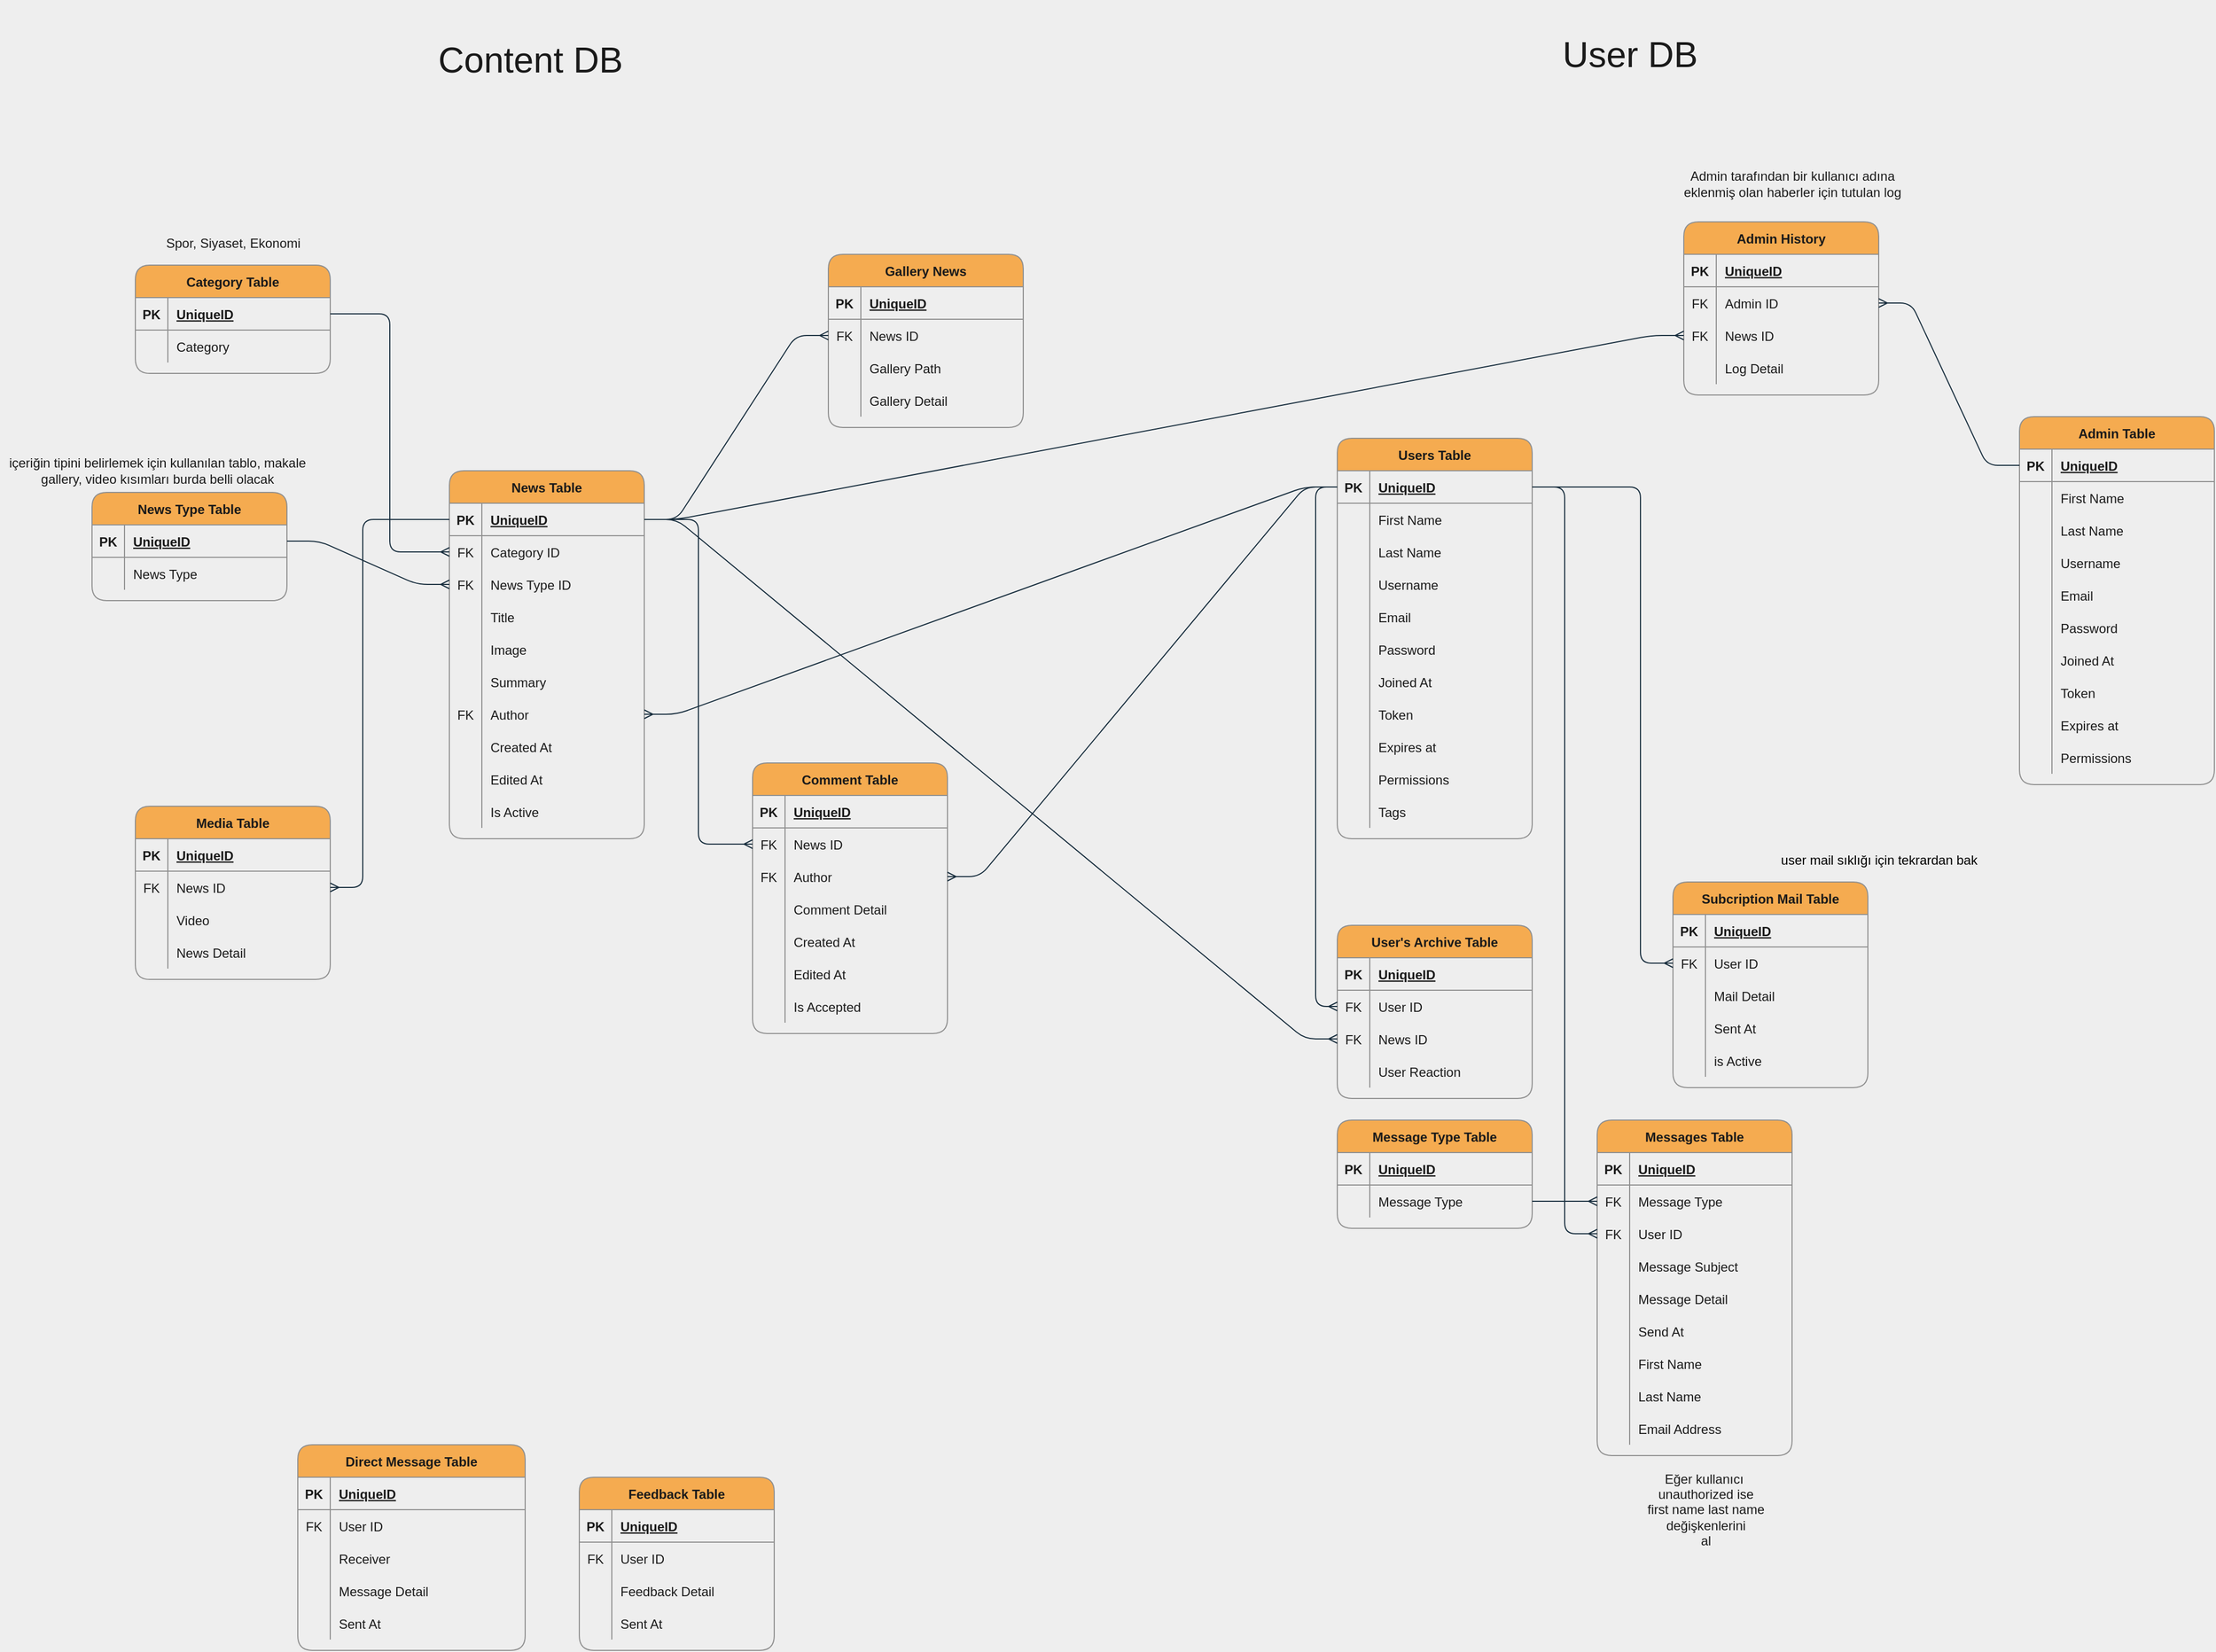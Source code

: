 <mxfile version="15.8.7" type="device"><diagram id="VP9AnInugLL7D0TWa9lN" name="All DB"><mxGraphModel dx="978" dy="861" grid="1" gridSize="10" guides="1" tooltips="1" connect="1" arrows="1" fold="1" page="1" pageScale="1" pageWidth="850" pageHeight="1100" background="#EEEEEE" math="0" shadow="0"><root><mxCell id="0"/><mxCell id="1" parent="0"/><mxCell id="an31eZPpb7mna2BApvIn-1" value="News Table" style="shape=table;startSize=30;container=1;collapsible=1;childLayout=tableLayout;fixedRows=1;rowLines=0;fontStyle=1;align=center;resizeLast=1;fillColor=#F5AB50;strokeColor=#909090;fontColor=#1A1A1A;rounded=1;" parent="1" vertex="1"><mxGeometry x="600" y="740" width="180" height="340" as="geometry"><mxRectangle x="600" y="740" width="100" height="30" as="alternateBounds"/></mxGeometry></mxCell><mxCell id="an31eZPpb7mna2BApvIn-2" value="" style="shape=partialRectangle;collapsible=0;dropTarget=0;pointerEvents=0;fillColor=none;top=0;left=0;bottom=1;right=0;points=[[0,0.5],[1,0.5]];portConstraint=eastwest;strokeColor=#909090;fontColor=#1A1A1A;rounded=1;" parent="an31eZPpb7mna2BApvIn-1" vertex="1"><mxGeometry y="30" width="180" height="30" as="geometry"/></mxCell><mxCell id="an31eZPpb7mna2BApvIn-3" value="PK" style="shape=partialRectangle;connectable=0;fillColor=none;top=0;left=0;bottom=0;right=0;fontStyle=1;overflow=hidden;strokeColor=#909090;fontColor=#1A1A1A;rounded=1;" parent="an31eZPpb7mna2BApvIn-2" vertex="1"><mxGeometry width="30" height="30" as="geometry"><mxRectangle width="30" height="30" as="alternateBounds"/></mxGeometry></mxCell><mxCell id="an31eZPpb7mna2BApvIn-4" value="UniqueID" style="shape=partialRectangle;connectable=0;fillColor=none;top=0;left=0;bottom=0;right=0;align=left;spacingLeft=6;fontStyle=5;overflow=hidden;strokeColor=#909090;fontColor=#1A1A1A;rounded=1;" parent="an31eZPpb7mna2BApvIn-2" vertex="1"><mxGeometry x="30" width="150" height="30" as="geometry"><mxRectangle width="150" height="30" as="alternateBounds"/></mxGeometry></mxCell><mxCell id="an31eZPpb7mna2BApvIn-5" value="" style="shape=partialRectangle;collapsible=0;dropTarget=0;pointerEvents=0;fillColor=none;top=0;left=0;bottom=0;right=0;points=[[0,0.5],[1,0.5]];portConstraint=eastwest;strokeColor=#909090;fontColor=#1A1A1A;rounded=1;" parent="an31eZPpb7mna2BApvIn-1" vertex="1"><mxGeometry y="60" width="180" height="30" as="geometry"/></mxCell><mxCell id="an31eZPpb7mna2BApvIn-6" value="FK" style="shape=partialRectangle;connectable=0;fillColor=none;top=0;left=0;bottom=0;right=0;editable=1;overflow=hidden;strokeColor=#909090;fontColor=#1A1A1A;rounded=1;" parent="an31eZPpb7mna2BApvIn-5" vertex="1"><mxGeometry width="30" height="30" as="geometry"><mxRectangle width="30" height="30" as="alternateBounds"/></mxGeometry></mxCell><mxCell id="an31eZPpb7mna2BApvIn-7" value="Category ID" style="shape=partialRectangle;connectable=0;fillColor=none;top=0;left=0;bottom=0;right=0;align=left;spacingLeft=6;overflow=hidden;strokeColor=#909090;fontColor=#1A1A1A;rounded=1;" parent="an31eZPpb7mna2BApvIn-5" vertex="1"><mxGeometry x="30" width="150" height="30" as="geometry"><mxRectangle width="150" height="30" as="alternateBounds"/></mxGeometry></mxCell><mxCell id="r0Cj0QFwrs3nbSEk5gqj-2" style="shape=partialRectangle;collapsible=0;dropTarget=0;pointerEvents=0;fillColor=none;top=0;left=0;bottom=0;right=0;points=[[0,0.5],[1,0.5]];portConstraint=eastwest;strokeColor=#909090;fontColor=#1A1A1A;rounded=1;" parent="an31eZPpb7mna2BApvIn-1" vertex="1"><mxGeometry y="90" width="180" height="30" as="geometry"/></mxCell><mxCell id="r0Cj0QFwrs3nbSEk5gqj-3" value="FK" style="shape=partialRectangle;connectable=0;fillColor=none;top=0;left=0;bottom=0;right=0;editable=1;overflow=hidden;strokeColor=#909090;fontColor=#1A1A1A;rounded=1;" parent="r0Cj0QFwrs3nbSEk5gqj-2" vertex="1"><mxGeometry width="30" height="30" as="geometry"><mxRectangle width="30" height="30" as="alternateBounds"/></mxGeometry></mxCell><mxCell id="r0Cj0QFwrs3nbSEk5gqj-4" value="News Type ID" style="shape=partialRectangle;connectable=0;fillColor=none;top=0;left=0;bottom=0;right=0;align=left;spacingLeft=6;overflow=hidden;strokeColor=#909090;fontColor=#1A1A1A;rounded=1;" parent="r0Cj0QFwrs3nbSEk5gqj-2" vertex="1"><mxGeometry x="30" width="150" height="30" as="geometry"><mxRectangle width="150" height="30" as="alternateBounds"/></mxGeometry></mxCell><mxCell id="an31eZPpb7mna2BApvIn-8" value="" style="shape=partialRectangle;collapsible=0;dropTarget=0;pointerEvents=0;fillColor=none;top=0;left=0;bottom=0;right=0;points=[[0,0.5],[1,0.5]];portConstraint=eastwest;strokeColor=#909090;fontColor=#1A1A1A;rounded=1;" parent="an31eZPpb7mna2BApvIn-1" vertex="1"><mxGeometry y="120" width="180" height="30" as="geometry"/></mxCell><mxCell id="an31eZPpb7mna2BApvIn-9" value="" style="shape=partialRectangle;connectable=0;fillColor=none;top=0;left=0;bottom=0;right=0;editable=1;overflow=hidden;strokeColor=#909090;fontColor=#1A1A1A;rounded=1;" parent="an31eZPpb7mna2BApvIn-8" vertex="1"><mxGeometry width="30" height="30" as="geometry"><mxRectangle width="30" height="30" as="alternateBounds"/></mxGeometry></mxCell><mxCell id="an31eZPpb7mna2BApvIn-10" value="Title" style="shape=partialRectangle;connectable=0;fillColor=none;top=0;left=0;bottom=0;right=0;align=left;spacingLeft=6;overflow=hidden;strokeColor=#909090;fontColor=#1A1A1A;rounded=1;" parent="an31eZPpb7mna2BApvIn-8" vertex="1"><mxGeometry x="30" width="150" height="30" as="geometry"><mxRectangle width="150" height="30" as="alternateBounds"/></mxGeometry></mxCell><mxCell id="an31eZPpb7mna2BApvIn-11" value="" style="shape=partialRectangle;collapsible=0;dropTarget=0;pointerEvents=0;fillColor=none;top=0;left=0;bottom=0;right=0;points=[[0,0.5],[1,0.5]];portConstraint=eastwest;strokeColor=#909090;fontColor=#1A1A1A;rounded=1;" parent="an31eZPpb7mna2BApvIn-1" vertex="1"><mxGeometry y="150" width="180" height="30" as="geometry"/></mxCell><mxCell id="an31eZPpb7mna2BApvIn-12" value="" style="shape=partialRectangle;connectable=0;fillColor=none;top=0;left=0;bottom=0;right=0;editable=1;overflow=hidden;strokeColor=#909090;fontColor=#1A1A1A;rounded=1;" parent="an31eZPpb7mna2BApvIn-11" vertex="1"><mxGeometry width="30" height="30" as="geometry"><mxRectangle width="30" height="30" as="alternateBounds"/></mxGeometry></mxCell><mxCell id="an31eZPpb7mna2BApvIn-13" value="Image" style="shape=partialRectangle;connectable=0;fillColor=none;top=0;left=0;bottom=0;right=0;align=left;spacingLeft=6;overflow=hidden;strokeColor=#909090;fontColor=#1A1A1A;rounded=1;" parent="an31eZPpb7mna2BApvIn-11" vertex="1"><mxGeometry x="30" width="150" height="30" as="geometry"><mxRectangle width="150" height="30" as="alternateBounds"/></mxGeometry></mxCell><mxCell id="an31eZPpb7mna2BApvIn-14" style="shape=partialRectangle;collapsible=0;dropTarget=0;pointerEvents=0;fillColor=none;top=0;left=0;bottom=0;right=0;points=[[0,0.5],[1,0.5]];portConstraint=eastwest;strokeColor=#909090;fontColor=#1A1A1A;rounded=1;" parent="an31eZPpb7mna2BApvIn-1" vertex="1"><mxGeometry y="180" width="180" height="30" as="geometry"/></mxCell><mxCell id="an31eZPpb7mna2BApvIn-15" style="shape=partialRectangle;connectable=0;fillColor=none;top=0;left=0;bottom=0;right=0;editable=1;overflow=hidden;strokeColor=#909090;fontColor=#1A1A1A;rounded=1;" parent="an31eZPpb7mna2BApvIn-14" vertex="1"><mxGeometry width="30" height="30" as="geometry"><mxRectangle width="30" height="30" as="alternateBounds"/></mxGeometry></mxCell><mxCell id="an31eZPpb7mna2BApvIn-16" value="Summary" style="shape=partialRectangle;connectable=0;fillColor=none;top=0;left=0;bottom=0;right=0;align=left;spacingLeft=6;overflow=hidden;strokeColor=#909090;fontColor=#1A1A1A;rounded=1;" parent="an31eZPpb7mna2BApvIn-14" vertex="1"><mxGeometry x="30" width="150" height="30" as="geometry"><mxRectangle width="150" height="30" as="alternateBounds"/></mxGeometry></mxCell><mxCell id="an31eZPpb7mna2BApvIn-17" style="shape=partialRectangle;collapsible=0;dropTarget=0;pointerEvents=0;fillColor=none;top=0;left=0;bottom=0;right=0;points=[[0,0.5],[1,0.5]];portConstraint=eastwest;strokeColor=#909090;fontColor=#1A1A1A;rounded=1;" parent="an31eZPpb7mna2BApvIn-1" vertex="1"><mxGeometry y="210" width="180" height="30" as="geometry"/></mxCell><mxCell id="an31eZPpb7mna2BApvIn-18" value="FK" style="shape=partialRectangle;connectable=0;fillColor=none;top=0;left=0;bottom=0;right=0;editable=1;overflow=hidden;strokeColor=#909090;fontColor=#1A1A1A;rounded=1;" parent="an31eZPpb7mna2BApvIn-17" vertex="1"><mxGeometry width="30" height="30" as="geometry"><mxRectangle width="30" height="30" as="alternateBounds"/></mxGeometry></mxCell><mxCell id="an31eZPpb7mna2BApvIn-19" value="Author" style="shape=partialRectangle;connectable=0;fillColor=none;top=0;left=0;bottom=0;right=0;align=left;spacingLeft=6;overflow=hidden;strokeColor=#909090;fontColor=#1A1A1A;rounded=1;" parent="an31eZPpb7mna2BApvIn-17" vertex="1"><mxGeometry x="30" width="150" height="30" as="geometry"><mxRectangle width="150" height="30" as="alternateBounds"/></mxGeometry></mxCell><mxCell id="an31eZPpb7mna2BApvIn-20" style="shape=partialRectangle;collapsible=0;dropTarget=0;pointerEvents=0;fillColor=none;top=0;left=0;bottom=0;right=0;points=[[0,0.5],[1,0.5]];portConstraint=eastwest;strokeColor=#909090;fontColor=#1A1A1A;rounded=1;" parent="an31eZPpb7mna2BApvIn-1" vertex="1"><mxGeometry y="240" width="180" height="30" as="geometry"/></mxCell><mxCell id="an31eZPpb7mna2BApvIn-21" style="shape=partialRectangle;connectable=0;fillColor=none;top=0;left=0;bottom=0;right=0;editable=1;overflow=hidden;strokeColor=#909090;fontColor=#1A1A1A;rounded=1;" parent="an31eZPpb7mna2BApvIn-20" vertex="1"><mxGeometry width="30" height="30" as="geometry"><mxRectangle width="30" height="30" as="alternateBounds"/></mxGeometry></mxCell><mxCell id="an31eZPpb7mna2BApvIn-22" value="Created At" style="shape=partialRectangle;connectable=0;fillColor=none;top=0;left=0;bottom=0;right=0;align=left;spacingLeft=6;overflow=hidden;strokeColor=#909090;fontColor=#1A1A1A;rounded=1;" parent="an31eZPpb7mna2BApvIn-20" vertex="1"><mxGeometry x="30" width="150" height="30" as="geometry"><mxRectangle width="150" height="30" as="alternateBounds"/></mxGeometry></mxCell><mxCell id="an31eZPpb7mna2BApvIn-23" style="shape=partialRectangle;collapsible=0;dropTarget=0;pointerEvents=0;fillColor=none;top=0;left=0;bottom=0;right=0;points=[[0,0.5],[1,0.5]];portConstraint=eastwest;strokeColor=#909090;fontColor=#1A1A1A;rounded=1;" parent="an31eZPpb7mna2BApvIn-1" vertex="1"><mxGeometry y="270" width="180" height="30" as="geometry"/></mxCell><mxCell id="an31eZPpb7mna2BApvIn-24" style="shape=partialRectangle;connectable=0;fillColor=none;top=0;left=0;bottom=0;right=0;editable=1;overflow=hidden;strokeColor=#909090;fontColor=#1A1A1A;rounded=1;" parent="an31eZPpb7mna2BApvIn-23" vertex="1"><mxGeometry width="30" height="30" as="geometry"><mxRectangle width="30" height="30" as="alternateBounds"/></mxGeometry></mxCell><mxCell id="an31eZPpb7mna2BApvIn-25" value="Edited At" style="shape=partialRectangle;connectable=0;fillColor=none;top=0;left=0;bottom=0;right=0;align=left;spacingLeft=6;overflow=hidden;strokeColor=#909090;fontColor=#1A1A1A;rounded=1;" parent="an31eZPpb7mna2BApvIn-23" vertex="1"><mxGeometry x="30" width="150" height="30" as="geometry"><mxRectangle width="150" height="30" as="alternateBounds"/></mxGeometry></mxCell><mxCell id="an31eZPpb7mna2BApvIn-26" style="shape=partialRectangle;collapsible=0;dropTarget=0;pointerEvents=0;fillColor=none;top=0;left=0;bottom=0;right=0;points=[[0,0.5],[1,0.5]];portConstraint=eastwest;strokeColor=#909090;fontColor=#1A1A1A;rounded=1;" parent="an31eZPpb7mna2BApvIn-1" vertex="1"><mxGeometry y="300" width="180" height="30" as="geometry"/></mxCell><mxCell id="an31eZPpb7mna2BApvIn-27" style="shape=partialRectangle;connectable=0;fillColor=none;top=0;left=0;bottom=0;right=0;editable=1;overflow=hidden;strokeColor=#909090;fontColor=#1A1A1A;rounded=1;" parent="an31eZPpb7mna2BApvIn-26" vertex="1"><mxGeometry width="30" height="30" as="geometry"><mxRectangle width="30" height="30" as="alternateBounds"/></mxGeometry></mxCell><mxCell id="an31eZPpb7mna2BApvIn-28" value="Is Active" style="shape=partialRectangle;connectable=0;fillColor=none;top=0;left=0;bottom=0;right=0;align=left;spacingLeft=6;overflow=hidden;strokeColor=#909090;fontColor=#1A1A1A;rounded=1;" parent="an31eZPpb7mna2BApvIn-26" vertex="1"><mxGeometry x="30" width="150" height="30" as="geometry"><mxRectangle width="150" height="30" as="alternateBounds"/></mxGeometry></mxCell><mxCell id="an31eZPpb7mna2BApvIn-29" value="Category Table" style="shape=table;startSize=30;container=1;collapsible=1;childLayout=tableLayout;fixedRows=1;rowLines=0;fontStyle=1;align=center;resizeLast=1;fillColor=#F5AB50;strokeColor=#909090;fontColor=#1A1A1A;rounded=1;" parent="1" vertex="1"><mxGeometry x="310" y="550" width="180" height="100" as="geometry"><mxRectangle x="310" y="550" width="120" height="30" as="alternateBounds"/></mxGeometry></mxCell><mxCell id="an31eZPpb7mna2BApvIn-30" value="" style="shape=partialRectangle;collapsible=0;dropTarget=0;pointerEvents=0;fillColor=none;top=0;left=0;bottom=1;right=0;points=[[0,0.5],[1,0.5]];portConstraint=eastwest;strokeColor=#909090;fontColor=#1A1A1A;rounded=1;" parent="an31eZPpb7mna2BApvIn-29" vertex="1"><mxGeometry y="30" width="180" height="30" as="geometry"/></mxCell><mxCell id="an31eZPpb7mna2BApvIn-31" value="PK" style="shape=partialRectangle;connectable=0;fillColor=none;top=0;left=0;bottom=0;right=0;fontStyle=1;overflow=hidden;strokeColor=#909090;fontColor=#1A1A1A;rounded=1;" parent="an31eZPpb7mna2BApvIn-30" vertex="1"><mxGeometry width="30" height="30" as="geometry"><mxRectangle width="30" height="30" as="alternateBounds"/></mxGeometry></mxCell><mxCell id="an31eZPpb7mna2BApvIn-32" value="UniqueID" style="shape=partialRectangle;connectable=0;fillColor=none;top=0;left=0;bottom=0;right=0;align=left;spacingLeft=6;fontStyle=5;overflow=hidden;strokeColor=#909090;fontColor=#1A1A1A;rounded=1;" parent="an31eZPpb7mna2BApvIn-30" vertex="1"><mxGeometry x="30" width="150" height="30" as="geometry"><mxRectangle width="150" height="30" as="alternateBounds"/></mxGeometry></mxCell><mxCell id="an31eZPpb7mna2BApvIn-33" value="" style="shape=partialRectangle;collapsible=0;dropTarget=0;pointerEvents=0;fillColor=none;top=0;left=0;bottom=0;right=0;points=[[0,0.5],[1,0.5]];portConstraint=eastwest;strokeColor=#909090;fontColor=#1A1A1A;rounded=1;" parent="an31eZPpb7mna2BApvIn-29" vertex="1"><mxGeometry y="60" width="180" height="30" as="geometry"/></mxCell><mxCell id="an31eZPpb7mna2BApvIn-34" value="" style="shape=partialRectangle;connectable=0;fillColor=none;top=0;left=0;bottom=0;right=0;editable=1;overflow=hidden;strokeColor=#909090;fontColor=#1A1A1A;rounded=1;" parent="an31eZPpb7mna2BApvIn-33" vertex="1"><mxGeometry width="30" height="30" as="geometry"><mxRectangle width="30" height="30" as="alternateBounds"/></mxGeometry></mxCell><mxCell id="an31eZPpb7mna2BApvIn-35" value="Category" style="shape=partialRectangle;connectable=0;fillColor=none;top=0;left=0;bottom=0;right=0;align=left;spacingLeft=6;overflow=hidden;strokeColor=#909090;fontColor=#1A1A1A;rounded=1;" parent="an31eZPpb7mna2BApvIn-33" vertex="1"><mxGeometry x="30" width="150" height="30" as="geometry"><mxRectangle width="150" height="30" as="alternateBounds"/></mxGeometry></mxCell><mxCell id="an31eZPpb7mna2BApvIn-36" value="" style="edgeStyle=orthogonalEdgeStyle;fontSize=12;html=1;endArrow=ERmany;exitX=1;exitY=0.5;exitDx=0;exitDy=0;entryX=0;entryY=0.5;entryDx=0;entryDy=0;strokeColor=#182E3E;fontColor=#1A1A1A;labelBackgroundColor=#EEEEEE;" parent="1" source="an31eZPpb7mna2BApvIn-30" target="an31eZPpb7mna2BApvIn-5" edge="1"><mxGeometry width="100" height="100" relative="1" as="geometry"><mxPoint x="460" y="680" as="sourcePoint"/><mxPoint x="560" y="580" as="targetPoint"/></mxGeometry></mxCell><mxCell id="an31eZPpb7mna2BApvIn-37" value="Media Table" style="shape=table;startSize=30;container=1;collapsible=1;childLayout=tableLayout;fixedRows=1;rowLines=0;fontStyle=1;align=center;resizeLast=1;fillColor=#F5AB50;strokeColor=#909090;fontColor=#1A1A1A;rounded=1;" parent="1" vertex="1"><mxGeometry x="310" y="1050" width="180" height="160" as="geometry"/></mxCell><mxCell id="an31eZPpb7mna2BApvIn-38" value="" style="shape=partialRectangle;collapsible=0;dropTarget=0;pointerEvents=0;fillColor=none;top=0;left=0;bottom=1;right=0;points=[[0,0.5],[1,0.5]];portConstraint=eastwest;strokeColor=#909090;fontColor=#1A1A1A;rounded=1;" parent="an31eZPpb7mna2BApvIn-37" vertex="1"><mxGeometry y="30" width="180" height="30" as="geometry"/></mxCell><mxCell id="an31eZPpb7mna2BApvIn-39" value="PK" style="shape=partialRectangle;connectable=0;fillColor=none;top=0;left=0;bottom=0;right=0;fontStyle=1;overflow=hidden;strokeColor=#909090;fontColor=#1A1A1A;rounded=1;" parent="an31eZPpb7mna2BApvIn-38" vertex="1"><mxGeometry width="30" height="30" as="geometry"><mxRectangle width="30" height="30" as="alternateBounds"/></mxGeometry></mxCell><mxCell id="an31eZPpb7mna2BApvIn-40" value="UniqueID" style="shape=partialRectangle;connectable=0;fillColor=none;top=0;left=0;bottom=0;right=0;align=left;spacingLeft=6;fontStyle=5;overflow=hidden;strokeColor=#909090;fontColor=#1A1A1A;rounded=1;" parent="an31eZPpb7mna2BApvIn-38" vertex="1"><mxGeometry x="30" width="150" height="30" as="geometry"><mxRectangle width="150" height="30" as="alternateBounds"/></mxGeometry></mxCell><mxCell id="an31eZPpb7mna2BApvIn-41" value="" style="shape=partialRectangle;collapsible=0;dropTarget=0;pointerEvents=0;fillColor=none;top=0;left=0;bottom=0;right=0;points=[[0,0.5],[1,0.5]];portConstraint=eastwest;strokeColor=#909090;fontColor=#1A1A1A;rounded=1;" parent="an31eZPpb7mna2BApvIn-37" vertex="1"><mxGeometry y="60" width="180" height="30" as="geometry"/></mxCell><mxCell id="an31eZPpb7mna2BApvIn-42" value="FK" style="shape=partialRectangle;connectable=0;fillColor=none;top=0;left=0;bottom=0;right=0;editable=1;overflow=hidden;strokeColor=#909090;fontColor=#1A1A1A;rounded=1;" parent="an31eZPpb7mna2BApvIn-41" vertex="1"><mxGeometry width="30" height="30" as="geometry"><mxRectangle width="30" height="30" as="alternateBounds"/></mxGeometry></mxCell><mxCell id="an31eZPpb7mna2BApvIn-43" value="News ID" style="shape=partialRectangle;connectable=0;fillColor=none;top=0;left=0;bottom=0;right=0;align=left;spacingLeft=6;overflow=hidden;strokeColor=#909090;fontColor=#1A1A1A;rounded=1;" parent="an31eZPpb7mna2BApvIn-41" vertex="1"><mxGeometry x="30" width="150" height="30" as="geometry"><mxRectangle width="150" height="30" as="alternateBounds"/></mxGeometry></mxCell><mxCell id="an31eZPpb7mna2BApvIn-44" value="" style="shape=partialRectangle;collapsible=0;dropTarget=0;pointerEvents=0;fillColor=none;top=0;left=0;bottom=0;right=0;points=[[0,0.5],[1,0.5]];portConstraint=eastwest;strokeColor=#909090;fontColor=#1A1A1A;rounded=1;" parent="an31eZPpb7mna2BApvIn-37" vertex="1"><mxGeometry y="90" width="180" height="30" as="geometry"/></mxCell><mxCell id="an31eZPpb7mna2BApvIn-45" value="" style="shape=partialRectangle;connectable=0;fillColor=none;top=0;left=0;bottom=0;right=0;editable=1;overflow=hidden;strokeColor=#909090;fontColor=#1A1A1A;rounded=1;" parent="an31eZPpb7mna2BApvIn-44" vertex="1"><mxGeometry width="30" height="30" as="geometry"><mxRectangle width="30" height="30" as="alternateBounds"/></mxGeometry></mxCell><mxCell id="an31eZPpb7mna2BApvIn-46" value="Video" style="shape=partialRectangle;connectable=0;fillColor=none;top=0;left=0;bottom=0;right=0;align=left;spacingLeft=6;overflow=hidden;strokeColor=#909090;fontColor=#1A1A1A;rounded=1;" parent="an31eZPpb7mna2BApvIn-44" vertex="1"><mxGeometry x="30" width="150" height="30" as="geometry"><mxRectangle width="150" height="30" as="alternateBounds"/></mxGeometry></mxCell><mxCell id="an31eZPpb7mna2BApvIn-47" value="" style="shape=partialRectangle;collapsible=0;dropTarget=0;pointerEvents=0;fillColor=none;top=0;left=0;bottom=0;right=0;points=[[0,0.5],[1,0.5]];portConstraint=eastwest;strokeColor=#909090;fontColor=#1A1A1A;rounded=1;" parent="an31eZPpb7mna2BApvIn-37" vertex="1"><mxGeometry y="120" width="180" height="30" as="geometry"/></mxCell><mxCell id="an31eZPpb7mna2BApvIn-48" value="" style="shape=partialRectangle;connectable=0;fillColor=none;top=0;left=0;bottom=0;right=0;editable=1;overflow=hidden;strokeColor=#909090;fontColor=#1A1A1A;rounded=1;" parent="an31eZPpb7mna2BApvIn-47" vertex="1"><mxGeometry width="30" height="30" as="geometry"><mxRectangle width="30" height="30" as="alternateBounds"/></mxGeometry></mxCell><mxCell id="an31eZPpb7mna2BApvIn-49" value="News Detail" style="shape=partialRectangle;connectable=0;fillColor=none;top=0;left=0;bottom=0;right=0;align=left;spacingLeft=6;overflow=hidden;strokeColor=#909090;fontColor=#1A1A1A;rounded=1;" parent="an31eZPpb7mna2BApvIn-47" vertex="1"><mxGeometry x="30" width="150" height="30" as="geometry"><mxRectangle width="150" height="30" as="alternateBounds"/></mxGeometry></mxCell><mxCell id="an31eZPpb7mna2BApvIn-50" value="" style="edgeStyle=orthogonalEdgeStyle;fontSize=12;html=1;endArrow=ERmany;fontColor=#1A1A1A;entryX=1;entryY=0.5;entryDx=0;entryDy=0;exitX=0;exitY=0.5;exitDx=0;exitDy=0;strokeColor=#182E3E;labelBackgroundColor=#EEEEEE;" parent="1" source="an31eZPpb7mna2BApvIn-2" target="an31eZPpb7mna2BApvIn-41" edge="1"><mxGeometry width="100" height="100" relative="1" as="geometry"><mxPoint x="710" y="1070" as="sourcePoint"/><mxPoint x="610" y="1170" as="targetPoint"/><Array as="points"><mxPoint x="520" y="785"/><mxPoint x="520" y="1125"/></Array></mxGeometry></mxCell><mxCell id="an31eZPpb7mna2BApvIn-51" value="Comment Table" style="shape=table;startSize=30;container=1;collapsible=1;childLayout=tableLayout;fixedRows=1;rowLines=0;fontStyle=1;align=center;resizeLast=1;strokeColor=#909090;fillColor=#F5AB50;fontColor=#1A1A1A;rounded=1;" parent="1" vertex="1"><mxGeometry x="880" y="1010" width="180" height="250" as="geometry"><mxRectangle x="730" y="930" width="120" height="30" as="alternateBounds"/></mxGeometry></mxCell><mxCell id="an31eZPpb7mna2BApvIn-52" value="" style="shape=partialRectangle;collapsible=0;dropTarget=0;pointerEvents=0;fillColor=none;top=0;left=0;bottom=1;right=0;points=[[0,0.5],[1,0.5]];portConstraint=eastwest;strokeColor=#909090;fontColor=#1A1A1A;rounded=1;" parent="an31eZPpb7mna2BApvIn-51" vertex="1"><mxGeometry y="30" width="180" height="30" as="geometry"/></mxCell><mxCell id="an31eZPpb7mna2BApvIn-53" value="PK" style="shape=partialRectangle;connectable=0;fillColor=none;top=0;left=0;bottom=0;right=0;fontStyle=1;overflow=hidden;strokeColor=#909090;fontColor=#1A1A1A;rounded=1;" parent="an31eZPpb7mna2BApvIn-52" vertex="1"><mxGeometry width="30" height="30" as="geometry"><mxRectangle width="30" height="30" as="alternateBounds"/></mxGeometry></mxCell><mxCell id="an31eZPpb7mna2BApvIn-54" value="UniqueID" style="shape=partialRectangle;connectable=0;fillColor=none;top=0;left=0;bottom=0;right=0;align=left;spacingLeft=6;fontStyle=5;overflow=hidden;strokeColor=#909090;fontColor=#1A1A1A;rounded=1;" parent="an31eZPpb7mna2BApvIn-52" vertex="1"><mxGeometry x="30" width="150" height="30" as="geometry"><mxRectangle width="150" height="30" as="alternateBounds"/></mxGeometry></mxCell><mxCell id="an31eZPpb7mna2BApvIn-55" style="shape=partialRectangle;collapsible=0;dropTarget=0;pointerEvents=0;fillColor=none;top=0;left=0;bottom=0;right=0;points=[[0,0.5],[1,0.5]];portConstraint=eastwest;strokeColor=#909090;fontColor=#1A1A1A;rounded=1;" parent="an31eZPpb7mna2BApvIn-51" vertex="1"><mxGeometry y="60" width="180" height="30" as="geometry"/></mxCell><mxCell id="an31eZPpb7mna2BApvIn-56" value="FK" style="shape=partialRectangle;connectable=0;fillColor=none;top=0;left=0;bottom=0;right=0;editable=1;overflow=hidden;strokeColor=#909090;fontColor=#1A1A1A;rounded=1;" parent="an31eZPpb7mna2BApvIn-55" vertex="1"><mxGeometry width="30" height="30" as="geometry"><mxRectangle width="30" height="30" as="alternateBounds"/></mxGeometry></mxCell><mxCell id="an31eZPpb7mna2BApvIn-57" value="News ID" style="shape=partialRectangle;connectable=0;fillColor=none;top=0;left=0;bottom=0;right=0;align=left;spacingLeft=6;overflow=hidden;strokeColor=#909090;fontColor=#1A1A1A;rounded=1;" parent="an31eZPpb7mna2BApvIn-55" vertex="1"><mxGeometry x="30" width="150" height="30" as="geometry"><mxRectangle width="150" height="30" as="alternateBounds"/></mxGeometry></mxCell><mxCell id="an31eZPpb7mna2BApvIn-58" value="" style="shape=partialRectangle;collapsible=0;dropTarget=0;pointerEvents=0;fillColor=none;top=0;left=0;bottom=0;right=0;points=[[0,0.5],[1,0.5]];portConstraint=eastwest;strokeColor=#909090;fontColor=#1A1A1A;rounded=1;" parent="an31eZPpb7mna2BApvIn-51" vertex="1"><mxGeometry y="90" width="180" height="30" as="geometry"/></mxCell><mxCell id="an31eZPpb7mna2BApvIn-59" value="FK" style="shape=partialRectangle;connectable=0;fillColor=none;top=0;left=0;bottom=0;right=0;editable=1;overflow=hidden;strokeColor=#909090;fontColor=#1A1A1A;rounded=1;" parent="an31eZPpb7mna2BApvIn-58" vertex="1"><mxGeometry width="30" height="30" as="geometry"><mxRectangle width="30" height="30" as="alternateBounds"/></mxGeometry></mxCell><mxCell id="an31eZPpb7mna2BApvIn-60" value="Author" style="shape=partialRectangle;connectable=0;fillColor=none;top=0;left=0;bottom=0;right=0;align=left;spacingLeft=6;overflow=hidden;strokeColor=#909090;fontColor=#1A1A1A;rounded=1;" parent="an31eZPpb7mna2BApvIn-58" vertex="1"><mxGeometry x="30" width="150" height="30" as="geometry"><mxRectangle width="150" height="30" as="alternateBounds"/></mxGeometry></mxCell><mxCell id="an31eZPpb7mna2BApvIn-61" style="shape=partialRectangle;collapsible=0;dropTarget=0;pointerEvents=0;fillColor=none;top=0;left=0;bottom=0;right=0;points=[[0,0.5],[1,0.5]];portConstraint=eastwest;strokeColor=#909090;fontColor=#1A1A1A;rounded=1;" parent="an31eZPpb7mna2BApvIn-51" vertex="1"><mxGeometry y="120" width="180" height="30" as="geometry"/></mxCell><mxCell id="an31eZPpb7mna2BApvIn-62" style="shape=partialRectangle;connectable=0;fillColor=none;top=0;left=0;bottom=0;right=0;editable=1;overflow=hidden;strokeColor=#909090;fontColor=#1A1A1A;rounded=1;" parent="an31eZPpb7mna2BApvIn-61" vertex="1"><mxGeometry width="30" height="30" as="geometry"><mxRectangle width="30" height="30" as="alternateBounds"/></mxGeometry></mxCell><mxCell id="an31eZPpb7mna2BApvIn-63" value="Comment Detail" style="shape=partialRectangle;connectable=0;fillColor=none;top=0;left=0;bottom=0;right=0;align=left;spacingLeft=6;overflow=hidden;strokeColor=#909090;fontColor=#1A1A1A;rounded=1;" parent="an31eZPpb7mna2BApvIn-61" vertex="1"><mxGeometry x="30" width="150" height="30" as="geometry"><mxRectangle width="150" height="30" as="alternateBounds"/></mxGeometry></mxCell><mxCell id="an31eZPpb7mna2BApvIn-64" value="" style="shape=partialRectangle;collapsible=0;dropTarget=0;pointerEvents=0;fillColor=none;top=0;left=0;bottom=0;right=0;points=[[0,0.5],[1,0.5]];portConstraint=eastwest;strokeColor=#909090;fontColor=#1A1A1A;rounded=1;" parent="an31eZPpb7mna2BApvIn-51" vertex="1"><mxGeometry y="150" width="180" height="30" as="geometry"/></mxCell><mxCell id="an31eZPpb7mna2BApvIn-65" value="" style="shape=partialRectangle;connectable=0;fillColor=none;top=0;left=0;bottom=0;right=0;editable=1;overflow=hidden;strokeColor=#909090;fontColor=#1A1A1A;rounded=1;" parent="an31eZPpb7mna2BApvIn-64" vertex="1"><mxGeometry width="30" height="30" as="geometry"><mxRectangle width="30" height="30" as="alternateBounds"/></mxGeometry></mxCell><mxCell id="an31eZPpb7mna2BApvIn-66" value="Created At" style="shape=partialRectangle;connectable=0;fillColor=none;top=0;left=0;bottom=0;right=0;align=left;spacingLeft=6;overflow=hidden;strokeColor=#909090;fontColor=#1A1A1A;rounded=1;" parent="an31eZPpb7mna2BApvIn-64" vertex="1"><mxGeometry x="30" width="150" height="30" as="geometry"><mxRectangle width="150" height="30" as="alternateBounds"/></mxGeometry></mxCell><mxCell id="an31eZPpb7mna2BApvIn-67" value="" style="shape=partialRectangle;collapsible=0;dropTarget=0;pointerEvents=0;fillColor=none;top=0;left=0;bottom=0;right=0;points=[[0,0.5],[1,0.5]];portConstraint=eastwest;strokeColor=#909090;fontColor=#1A1A1A;rounded=1;" parent="an31eZPpb7mna2BApvIn-51" vertex="1"><mxGeometry y="180" width="180" height="30" as="geometry"/></mxCell><mxCell id="an31eZPpb7mna2BApvIn-68" value="" style="shape=partialRectangle;connectable=0;fillColor=none;top=0;left=0;bottom=0;right=0;editable=1;overflow=hidden;strokeColor=#909090;fontColor=#1A1A1A;rounded=1;" parent="an31eZPpb7mna2BApvIn-67" vertex="1"><mxGeometry width="30" height="30" as="geometry"><mxRectangle width="30" height="30" as="alternateBounds"/></mxGeometry></mxCell><mxCell id="an31eZPpb7mna2BApvIn-69" value="Edited At" style="shape=partialRectangle;connectable=0;fillColor=none;top=0;left=0;bottom=0;right=0;align=left;spacingLeft=6;overflow=hidden;strokeColor=#909090;fontColor=#1A1A1A;rounded=1;" parent="an31eZPpb7mna2BApvIn-67" vertex="1"><mxGeometry x="30" width="150" height="30" as="geometry"><mxRectangle width="150" height="30" as="alternateBounds"/></mxGeometry></mxCell><mxCell id="an31eZPpb7mna2BApvIn-70" style="shape=partialRectangle;collapsible=0;dropTarget=0;pointerEvents=0;fillColor=none;top=0;left=0;bottom=0;right=0;points=[[0,0.5],[1,0.5]];portConstraint=eastwest;strokeColor=#909090;fontColor=#1A1A1A;rounded=1;" parent="an31eZPpb7mna2BApvIn-51" vertex="1"><mxGeometry y="210" width="180" height="30" as="geometry"/></mxCell><mxCell id="an31eZPpb7mna2BApvIn-71" style="shape=partialRectangle;connectable=0;fillColor=none;top=0;left=0;bottom=0;right=0;editable=1;overflow=hidden;strokeColor=#909090;fontColor=#1A1A1A;rounded=1;" parent="an31eZPpb7mna2BApvIn-70" vertex="1"><mxGeometry width="30" height="30" as="geometry"><mxRectangle width="30" height="30" as="alternateBounds"/></mxGeometry></mxCell><mxCell id="an31eZPpb7mna2BApvIn-72" value="Is Accepted" style="shape=partialRectangle;connectable=0;fillColor=none;top=0;left=0;bottom=0;right=0;align=left;spacingLeft=6;overflow=hidden;strokeColor=#909090;fontColor=#1A1A1A;rounded=1;" parent="an31eZPpb7mna2BApvIn-70" vertex="1"><mxGeometry x="30" width="150" height="30" as="geometry"><mxRectangle width="150" height="30" as="alternateBounds"/></mxGeometry></mxCell><mxCell id="an31eZPpb7mna2BApvIn-73" value="" style="edgeStyle=orthogonalEdgeStyle;fontSize=12;html=1;endArrow=ERmany;strokeColor=#182E3E;exitX=1;exitY=0.5;exitDx=0;exitDy=0;entryX=0;entryY=0.5;entryDx=0;entryDy=0;fontColor=#1A1A1A;labelBackgroundColor=#EEEEEE;" parent="1" source="an31eZPpb7mna2BApvIn-2" target="an31eZPpb7mna2BApvIn-55" edge="1"><mxGeometry width="100" height="100" relative="1" as="geometry"><mxPoint x="830" y="920" as="sourcePoint"/><mxPoint x="930" y="820" as="targetPoint"/></mxGeometry></mxCell><mxCell id="an31eZPpb7mna2BApvIn-74" value="&lt;font style=&quot;font-size: 33px&quot;&gt;Content DB&lt;/font&gt;" style="text;html=1;strokeColor=none;fillColor=none;align=center;verticalAlign=middle;whiteSpace=wrap;fontColor=#1A1A1A;rounded=1;" parent="1" vertex="1"><mxGeometry x="550" y="305" width="250" height="110" as="geometry"/></mxCell><mxCell id="an31eZPpb7mna2BApvIn-75" value="Users Table" style="shape=table;startSize=30;container=1;collapsible=1;childLayout=tableLayout;fixedRows=1;rowLines=0;fontStyle=1;align=center;resizeLast=1;strokeColor=#909090;fillColor=#F5AB50;fontColor=#1A1A1A;rounded=1;" parent="1" vertex="1"><mxGeometry x="1420" y="710" width="180" height="370" as="geometry"/></mxCell><mxCell id="an31eZPpb7mna2BApvIn-76" value="" style="shape=partialRectangle;collapsible=0;dropTarget=0;pointerEvents=0;fillColor=none;top=0;left=0;bottom=1;right=0;points=[[0,0.5],[1,0.5]];portConstraint=eastwest;strokeColor=#909090;fontColor=#1A1A1A;rounded=1;" parent="an31eZPpb7mna2BApvIn-75" vertex="1"><mxGeometry y="30" width="180" height="30" as="geometry"/></mxCell><mxCell id="an31eZPpb7mna2BApvIn-77" value="PK" style="shape=partialRectangle;connectable=0;fillColor=none;top=0;left=0;bottom=0;right=0;fontStyle=1;overflow=hidden;strokeColor=#909090;fontColor=#1A1A1A;rounded=1;" parent="an31eZPpb7mna2BApvIn-76" vertex="1"><mxGeometry width="30" height="30" as="geometry"><mxRectangle width="30" height="30" as="alternateBounds"/></mxGeometry></mxCell><mxCell id="an31eZPpb7mna2BApvIn-78" value="UniqueID" style="shape=partialRectangle;connectable=0;fillColor=none;top=0;left=0;bottom=0;right=0;align=left;spacingLeft=6;fontStyle=5;overflow=hidden;strokeColor=#909090;fontColor=#1A1A1A;rounded=1;" parent="an31eZPpb7mna2BApvIn-76" vertex="1"><mxGeometry x="30" width="150" height="30" as="geometry"><mxRectangle width="150" height="30" as="alternateBounds"/></mxGeometry></mxCell><mxCell id="an31eZPpb7mna2BApvIn-79" value="" style="shape=partialRectangle;collapsible=0;dropTarget=0;pointerEvents=0;fillColor=none;top=0;left=0;bottom=0;right=0;points=[[0,0.5],[1,0.5]];portConstraint=eastwest;strokeColor=#909090;fontColor=#1A1A1A;rounded=1;" parent="an31eZPpb7mna2BApvIn-75" vertex="1"><mxGeometry y="60" width="180" height="30" as="geometry"/></mxCell><mxCell id="an31eZPpb7mna2BApvIn-80" value="" style="shape=partialRectangle;connectable=0;fillColor=none;top=0;left=0;bottom=0;right=0;editable=1;overflow=hidden;strokeColor=#909090;fontColor=#1A1A1A;rounded=1;" parent="an31eZPpb7mna2BApvIn-79" vertex="1"><mxGeometry width="30" height="30" as="geometry"><mxRectangle width="30" height="30" as="alternateBounds"/></mxGeometry></mxCell><mxCell id="an31eZPpb7mna2BApvIn-81" value="First Name" style="shape=partialRectangle;connectable=0;fillColor=none;top=0;left=0;bottom=0;right=0;align=left;spacingLeft=6;overflow=hidden;strokeColor=#909090;fontColor=#1A1A1A;rounded=1;" parent="an31eZPpb7mna2BApvIn-79" vertex="1"><mxGeometry x="30" width="150" height="30" as="geometry"><mxRectangle width="150" height="30" as="alternateBounds"/></mxGeometry></mxCell><mxCell id="an31eZPpb7mna2BApvIn-82" value="" style="shape=partialRectangle;collapsible=0;dropTarget=0;pointerEvents=0;fillColor=none;top=0;left=0;bottom=0;right=0;points=[[0,0.5],[1,0.5]];portConstraint=eastwest;strokeColor=#909090;fontColor=#1A1A1A;rounded=1;" parent="an31eZPpb7mna2BApvIn-75" vertex="1"><mxGeometry y="90" width="180" height="30" as="geometry"/></mxCell><mxCell id="an31eZPpb7mna2BApvIn-83" value="" style="shape=partialRectangle;connectable=0;fillColor=none;top=0;left=0;bottom=0;right=0;editable=1;overflow=hidden;strokeColor=#909090;fontColor=#1A1A1A;rounded=1;" parent="an31eZPpb7mna2BApvIn-82" vertex="1"><mxGeometry width="30" height="30" as="geometry"><mxRectangle width="30" height="30" as="alternateBounds"/></mxGeometry></mxCell><mxCell id="an31eZPpb7mna2BApvIn-84" value="Last Name" style="shape=partialRectangle;connectable=0;fillColor=none;top=0;left=0;bottom=0;right=0;align=left;spacingLeft=6;overflow=hidden;strokeColor=#909090;fontColor=#1A1A1A;rounded=1;" parent="an31eZPpb7mna2BApvIn-82" vertex="1"><mxGeometry x="30" width="150" height="30" as="geometry"><mxRectangle width="150" height="30" as="alternateBounds"/></mxGeometry></mxCell><mxCell id="an31eZPpb7mna2BApvIn-85" value="" style="shape=partialRectangle;collapsible=0;dropTarget=0;pointerEvents=0;fillColor=none;top=0;left=0;bottom=0;right=0;points=[[0,0.5],[1,0.5]];portConstraint=eastwest;strokeColor=#909090;fontColor=#1A1A1A;rounded=1;" parent="an31eZPpb7mna2BApvIn-75" vertex="1"><mxGeometry y="120" width="180" height="30" as="geometry"/></mxCell><mxCell id="an31eZPpb7mna2BApvIn-86" value="" style="shape=partialRectangle;connectable=0;fillColor=none;top=0;left=0;bottom=0;right=0;editable=1;overflow=hidden;strokeColor=#909090;fontColor=#1A1A1A;rounded=1;" parent="an31eZPpb7mna2BApvIn-85" vertex="1"><mxGeometry width="30" height="30" as="geometry"><mxRectangle width="30" height="30" as="alternateBounds"/></mxGeometry></mxCell><mxCell id="an31eZPpb7mna2BApvIn-87" value="Username" style="shape=partialRectangle;connectable=0;fillColor=none;top=0;left=0;bottom=0;right=0;align=left;spacingLeft=6;overflow=hidden;strokeColor=#909090;fontColor=#1A1A1A;rounded=1;" parent="an31eZPpb7mna2BApvIn-85" vertex="1"><mxGeometry x="30" width="150" height="30" as="geometry"><mxRectangle width="150" height="30" as="alternateBounds"/></mxGeometry></mxCell><mxCell id="an31eZPpb7mna2BApvIn-88" style="shape=partialRectangle;collapsible=0;dropTarget=0;pointerEvents=0;fillColor=none;top=0;left=0;bottom=0;right=0;points=[[0,0.5],[1,0.5]];portConstraint=eastwest;strokeColor=#909090;fontColor=#1A1A1A;rounded=1;" parent="an31eZPpb7mna2BApvIn-75" vertex="1"><mxGeometry y="150" width="180" height="30" as="geometry"/></mxCell><mxCell id="an31eZPpb7mna2BApvIn-89" style="shape=partialRectangle;connectable=0;fillColor=none;top=0;left=0;bottom=0;right=0;editable=1;overflow=hidden;strokeColor=#909090;fontColor=#1A1A1A;rounded=1;" parent="an31eZPpb7mna2BApvIn-88" vertex="1"><mxGeometry width="30" height="30" as="geometry"><mxRectangle width="30" height="30" as="alternateBounds"/></mxGeometry></mxCell><mxCell id="an31eZPpb7mna2BApvIn-90" value="Email" style="shape=partialRectangle;connectable=0;fillColor=none;top=0;left=0;bottom=0;right=0;align=left;spacingLeft=6;overflow=hidden;strokeColor=#909090;fontColor=#1A1A1A;rounded=1;" parent="an31eZPpb7mna2BApvIn-88" vertex="1"><mxGeometry x="30" width="150" height="30" as="geometry"><mxRectangle width="150" height="30" as="alternateBounds"/></mxGeometry></mxCell><mxCell id="an31eZPpb7mna2BApvIn-91" style="shape=partialRectangle;collapsible=0;dropTarget=0;pointerEvents=0;fillColor=none;top=0;left=0;bottom=0;right=0;points=[[0,0.5],[1,0.5]];portConstraint=eastwest;strokeColor=#909090;fontColor=#1A1A1A;rounded=1;" parent="an31eZPpb7mna2BApvIn-75" vertex="1"><mxGeometry y="180" width="180" height="30" as="geometry"/></mxCell><mxCell id="an31eZPpb7mna2BApvIn-92" style="shape=partialRectangle;connectable=0;fillColor=none;top=0;left=0;bottom=0;right=0;editable=1;overflow=hidden;strokeColor=#909090;fontColor=#1A1A1A;rounded=1;" parent="an31eZPpb7mna2BApvIn-91" vertex="1"><mxGeometry width="30" height="30" as="geometry"><mxRectangle width="30" height="30" as="alternateBounds"/></mxGeometry></mxCell><mxCell id="an31eZPpb7mna2BApvIn-93" value="Password" style="shape=partialRectangle;connectable=0;fillColor=none;top=0;left=0;bottom=0;right=0;align=left;spacingLeft=6;overflow=hidden;strokeColor=#909090;fontColor=#1A1A1A;rounded=1;" parent="an31eZPpb7mna2BApvIn-91" vertex="1"><mxGeometry x="30" width="150" height="30" as="geometry"><mxRectangle width="150" height="30" as="alternateBounds"/></mxGeometry></mxCell><mxCell id="an31eZPpb7mna2BApvIn-94" style="shape=partialRectangle;collapsible=0;dropTarget=0;pointerEvents=0;fillColor=none;top=0;left=0;bottom=0;right=0;points=[[0,0.5],[1,0.5]];portConstraint=eastwest;strokeColor=#909090;fontColor=#1A1A1A;rounded=1;" parent="an31eZPpb7mna2BApvIn-75" vertex="1"><mxGeometry y="210" width="180" height="30" as="geometry"/></mxCell><mxCell id="an31eZPpb7mna2BApvIn-95" style="shape=partialRectangle;connectable=0;fillColor=none;top=0;left=0;bottom=0;right=0;editable=1;overflow=hidden;strokeColor=#909090;fontColor=#1A1A1A;rounded=1;" parent="an31eZPpb7mna2BApvIn-94" vertex="1"><mxGeometry width="30" height="30" as="geometry"><mxRectangle width="30" height="30" as="alternateBounds"/></mxGeometry></mxCell><mxCell id="an31eZPpb7mna2BApvIn-96" value="Joined At" style="shape=partialRectangle;connectable=0;fillColor=none;top=0;left=0;bottom=0;right=0;align=left;spacingLeft=6;overflow=hidden;strokeColor=#909090;fontColor=#1A1A1A;rounded=1;" parent="an31eZPpb7mna2BApvIn-94" vertex="1"><mxGeometry x="30" width="150" height="30" as="geometry"><mxRectangle width="150" height="30" as="alternateBounds"/></mxGeometry></mxCell><mxCell id="an31eZPpb7mna2BApvIn-97" style="shape=partialRectangle;collapsible=0;dropTarget=0;pointerEvents=0;fillColor=none;top=0;left=0;bottom=0;right=0;points=[[0,0.5],[1,0.5]];portConstraint=eastwest;strokeColor=#909090;fontColor=#1A1A1A;rounded=1;" parent="an31eZPpb7mna2BApvIn-75" vertex="1"><mxGeometry y="240" width="180" height="30" as="geometry"/></mxCell><mxCell id="an31eZPpb7mna2BApvIn-98" style="shape=partialRectangle;connectable=0;fillColor=none;top=0;left=0;bottom=0;right=0;editable=1;overflow=hidden;strokeColor=#909090;fontColor=#1A1A1A;rounded=1;" parent="an31eZPpb7mna2BApvIn-97" vertex="1"><mxGeometry width="30" height="30" as="geometry"><mxRectangle width="30" height="30" as="alternateBounds"/></mxGeometry></mxCell><mxCell id="an31eZPpb7mna2BApvIn-99" value="Token" style="shape=partialRectangle;connectable=0;fillColor=none;top=0;left=0;bottom=0;right=0;align=left;spacingLeft=6;overflow=hidden;strokeColor=#909090;fontColor=#1A1A1A;rounded=1;" parent="an31eZPpb7mna2BApvIn-97" vertex="1"><mxGeometry x="30" width="150" height="30" as="geometry"><mxRectangle width="150" height="30" as="alternateBounds"/></mxGeometry></mxCell><mxCell id="an31eZPpb7mna2BApvIn-100" style="shape=partialRectangle;collapsible=0;dropTarget=0;pointerEvents=0;fillColor=none;top=0;left=0;bottom=0;right=0;points=[[0,0.5],[1,0.5]];portConstraint=eastwest;strokeColor=#909090;fontColor=#1A1A1A;rounded=1;" parent="an31eZPpb7mna2BApvIn-75" vertex="1"><mxGeometry y="270" width="180" height="30" as="geometry"/></mxCell><mxCell id="an31eZPpb7mna2BApvIn-101" style="shape=partialRectangle;connectable=0;fillColor=none;top=0;left=0;bottom=0;right=0;editable=1;overflow=hidden;strokeColor=#909090;fontColor=#1A1A1A;rounded=1;" parent="an31eZPpb7mna2BApvIn-100" vertex="1"><mxGeometry width="30" height="30" as="geometry"><mxRectangle width="30" height="30" as="alternateBounds"/></mxGeometry></mxCell><mxCell id="an31eZPpb7mna2BApvIn-102" value="Expires at" style="shape=partialRectangle;connectable=0;fillColor=none;top=0;left=0;bottom=0;right=0;align=left;spacingLeft=6;overflow=hidden;strokeColor=#909090;fontColor=#1A1A1A;rounded=1;" parent="an31eZPpb7mna2BApvIn-100" vertex="1"><mxGeometry x="30" width="150" height="30" as="geometry"><mxRectangle width="150" height="30" as="alternateBounds"/></mxGeometry></mxCell><mxCell id="an31eZPpb7mna2BApvIn-103" style="shape=partialRectangle;collapsible=0;dropTarget=0;pointerEvents=0;fillColor=none;top=0;left=0;bottom=0;right=0;points=[[0,0.5],[1,0.5]];portConstraint=eastwest;strokeColor=#909090;fontColor=#1A1A1A;rounded=1;" parent="an31eZPpb7mna2BApvIn-75" vertex="1"><mxGeometry y="300" width="180" height="30" as="geometry"/></mxCell><mxCell id="an31eZPpb7mna2BApvIn-104" style="shape=partialRectangle;connectable=0;fillColor=none;top=0;left=0;bottom=0;right=0;editable=1;overflow=hidden;strokeColor=#909090;fontColor=#1A1A1A;rounded=1;" parent="an31eZPpb7mna2BApvIn-103" vertex="1"><mxGeometry width="30" height="30" as="geometry"><mxRectangle width="30" height="30" as="alternateBounds"/></mxGeometry></mxCell><mxCell id="an31eZPpb7mna2BApvIn-105" value="Permissions" style="shape=partialRectangle;connectable=0;fillColor=none;top=0;left=0;bottom=0;right=0;align=left;spacingLeft=6;overflow=hidden;strokeColor=#909090;fontColor=#1A1A1A;rounded=1;" parent="an31eZPpb7mna2BApvIn-103" vertex="1"><mxGeometry x="30" width="150" height="30" as="geometry"><mxRectangle width="150" height="30" as="alternateBounds"/></mxGeometry></mxCell><mxCell id="an31eZPpb7mna2BApvIn-232" style="shape=partialRectangle;collapsible=0;dropTarget=0;pointerEvents=0;fillColor=none;top=0;left=0;bottom=0;right=0;points=[[0,0.5],[1,0.5]];portConstraint=eastwest;strokeColor=#909090;fontColor=#1A1A1A;rounded=1;" parent="an31eZPpb7mna2BApvIn-75" vertex="1"><mxGeometry y="330" width="180" height="30" as="geometry"/></mxCell><mxCell id="an31eZPpb7mna2BApvIn-233" style="shape=partialRectangle;connectable=0;fillColor=none;top=0;left=0;bottom=0;right=0;editable=1;overflow=hidden;strokeColor=#909090;fontColor=#1A1A1A;rounded=1;" parent="an31eZPpb7mna2BApvIn-232" vertex="1"><mxGeometry width="30" height="30" as="geometry"><mxRectangle width="30" height="30" as="alternateBounds"/></mxGeometry></mxCell><mxCell id="an31eZPpb7mna2BApvIn-234" value="Tags" style="shape=partialRectangle;connectable=0;fillColor=none;top=0;left=0;bottom=0;right=0;align=left;spacingLeft=6;overflow=hidden;strokeColor=#909090;fontColor=#1A1A1A;rounded=1;" parent="an31eZPpb7mna2BApvIn-232" vertex="1"><mxGeometry x="30" width="150" height="30" as="geometry"><mxRectangle width="150" height="30" as="alternateBounds"/></mxGeometry></mxCell><mxCell id="an31eZPpb7mna2BApvIn-106" value="" style="edgeStyle=entityRelationEdgeStyle;fontSize=12;html=1;endArrow=ERmany;strokeColor=#182E3E;exitX=0;exitY=0.5;exitDx=0;exitDy=0;entryX=1;entryY=0.5;entryDx=0;entryDy=0;fontColor=#1A1A1A;labelBackgroundColor=#EEEEEE;" parent="1" source="an31eZPpb7mna2BApvIn-76" target="an31eZPpb7mna2BApvIn-17" edge="1"><mxGeometry width="100" height="100" relative="1" as="geometry"><mxPoint x="1300" y="980" as="sourcePoint"/><mxPoint x="970" y="840" as="targetPoint"/></mxGeometry></mxCell><mxCell id="an31eZPpb7mna2BApvIn-107" value="" style="edgeStyle=entityRelationEdgeStyle;fontSize=12;html=1;endArrow=ERmany;strokeColor=#182E3E;entryX=1;entryY=0.5;entryDx=0;entryDy=0;exitX=0;exitY=0.5;exitDx=0;exitDy=0;fontColor=#1A1A1A;labelBackgroundColor=#EEEEEE;" parent="1" source="an31eZPpb7mna2BApvIn-76" target="an31eZPpb7mna2BApvIn-58" edge="1"><mxGeometry width="100" height="100" relative="1" as="geometry"><mxPoint x="1150" y="990" as="sourcePoint"/><mxPoint x="1250" y="890" as="targetPoint"/></mxGeometry></mxCell><mxCell id="an31eZPpb7mna2BApvIn-108" value="User's Archive Table" style="shape=table;startSize=30;container=1;collapsible=1;childLayout=tableLayout;fixedRows=1;rowLines=0;fontStyle=1;align=center;resizeLast=1;strokeColor=#909090;fillColor=#F5AB50;fontColor=#1A1A1A;rounded=1;" parent="1" vertex="1"><mxGeometry x="1420" y="1160" width="180" height="160" as="geometry"/></mxCell><mxCell id="an31eZPpb7mna2BApvIn-109" value="" style="shape=partialRectangle;collapsible=0;dropTarget=0;pointerEvents=0;fillColor=none;top=0;left=0;bottom=1;right=0;points=[[0,0.5],[1,0.5]];portConstraint=eastwest;strokeColor=#909090;fontColor=#1A1A1A;rounded=1;" parent="an31eZPpb7mna2BApvIn-108" vertex="1"><mxGeometry y="30" width="180" height="30" as="geometry"/></mxCell><mxCell id="an31eZPpb7mna2BApvIn-110" value="PK" style="shape=partialRectangle;connectable=0;fillColor=none;top=0;left=0;bottom=0;right=0;fontStyle=1;overflow=hidden;strokeColor=#909090;fontColor=#1A1A1A;rounded=1;" parent="an31eZPpb7mna2BApvIn-109" vertex="1"><mxGeometry width="30" height="30" as="geometry"><mxRectangle width="30" height="30" as="alternateBounds"/></mxGeometry></mxCell><mxCell id="an31eZPpb7mna2BApvIn-111" value="UniqueID" style="shape=partialRectangle;connectable=0;fillColor=none;top=0;left=0;bottom=0;right=0;align=left;spacingLeft=6;fontStyle=5;overflow=hidden;strokeColor=#909090;fontColor=#1A1A1A;rounded=1;" parent="an31eZPpb7mna2BApvIn-109" vertex="1"><mxGeometry x="30" width="150" height="30" as="geometry"><mxRectangle width="150" height="30" as="alternateBounds"/></mxGeometry></mxCell><mxCell id="an31eZPpb7mna2BApvIn-112" style="shape=partialRectangle;collapsible=0;dropTarget=0;pointerEvents=0;fillColor=none;top=0;left=0;bottom=0;right=0;points=[[0,0.5],[1,0.5]];portConstraint=eastwest;strokeColor=#909090;fontColor=#1A1A1A;rounded=1;" parent="an31eZPpb7mna2BApvIn-108" vertex="1"><mxGeometry y="60" width="180" height="30" as="geometry"/></mxCell><mxCell id="an31eZPpb7mna2BApvIn-113" value="FK" style="shape=partialRectangle;connectable=0;fillColor=none;top=0;left=0;bottom=0;right=0;editable=1;overflow=hidden;strokeColor=#909090;fontColor=#1A1A1A;rounded=1;" parent="an31eZPpb7mna2BApvIn-112" vertex="1"><mxGeometry width="30" height="30" as="geometry"><mxRectangle width="30" height="30" as="alternateBounds"/></mxGeometry></mxCell><mxCell id="an31eZPpb7mna2BApvIn-114" value="User ID" style="shape=partialRectangle;connectable=0;fillColor=none;top=0;left=0;bottom=0;right=0;align=left;spacingLeft=6;overflow=hidden;strokeColor=#909090;fontColor=#1A1A1A;rounded=1;" parent="an31eZPpb7mna2BApvIn-112" vertex="1"><mxGeometry x="30" width="150" height="30" as="geometry"><mxRectangle width="150" height="30" as="alternateBounds"/></mxGeometry></mxCell><mxCell id="an31eZPpb7mna2BApvIn-235" style="shape=partialRectangle;collapsible=0;dropTarget=0;pointerEvents=0;fillColor=none;top=0;left=0;bottom=0;right=0;points=[[0,0.5],[1,0.5]];portConstraint=eastwest;strokeColor=#909090;fontColor=#1A1A1A;rounded=1;" parent="an31eZPpb7mna2BApvIn-108" vertex="1"><mxGeometry y="90" width="180" height="30" as="geometry"/></mxCell><mxCell id="an31eZPpb7mna2BApvIn-236" value="FK" style="shape=partialRectangle;connectable=0;fillColor=none;top=0;left=0;bottom=0;right=0;editable=1;overflow=hidden;strokeColor=#909090;fontColor=#1A1A1A;rounded=1;" parent="an31eZPpb7mna2BApvIn-235" vertex="1"><mxGeometry width="30" height="30" as="geometry"><mxRectangle width="30" height="30" as="alternateBounds"/></mxGeometry></mxCell><mxCell id="an31eZPpb7mna2BApvIn-237" value="News ID" style="shape=partialRectangle;connectable=0;fillColor=none;top=0;left=0;bottom=0;right=0;align=left;spacingLeft=6;overflow=hidden;strokeColor=#909090;fontColor=#1A1A1A;rounded=1;" parent="an31eZPpb7mna2BApvIn-235" vertex="1"><mxGeometry x="30" width="150" height="30" as="geometry"><mxRectangle width="150" height="30" as="alternateBounds"/></mxGeometry></mxCell><mxCell id="an31eZPpb7mna2BApvIn-121" value="" style="shape=partialRectangle;collapsible=0;dropTarget=0;pointerEvents=0;fillColor=none;top=0;left=0;bottom=0;right=0;points=[[0,0.5],[1,0.5]];portConstraint=eastwest;strokeColor=#909090;fontColor=#1A1A1A;rounded=1;" parent="an31eZPpb7mna2BApvIn-108" vertex="1"><mxGeometry y="120" width="180" height="30" as="geometry"/></mxCell><mxCell id="an31eZPpb7mna2BApvIn-122" value="" style="shape=partialRectangle;connectable=0;fillColor=none;top=0;left=0;bottom=0;right=0;editable=1;overflow=hidden;strokeColor=#909090;fontColor=#1A1A1A;rounded=1;" parent="an31eZPpb7mna2BApvIn-121" vertex="1"><mxGeometry width="30" height="30" as="geometry"><mxRectangle width="30" height="30" as="alternateBounds"/></mxGeometry></mxCell><mxCell id="an31eZPpb7mna2BApvIn-123" value="User Reaction" style="shape=partialRectangle;connectable=0;fillColor=none;top=0;left=0;bottom=0;right=0;align=left;spacingLeft=6;overflow=hidden;strokeColor=#909090;fontColor=#1A1A1A;rounded=1;" parent="an31eZPpb7mna2BApvIn-121" vertex="1"><mxGeometry x="30" width="150" height="30" as="geometry"><mxRectangle width="150" height="30" as="alternateBounds"/></mxGeometry></mxCell><mxCell id="an31eZPpb7mna2BApvIn-124" value="" style="edgeStyle=elbowEdgeStyle;fontSize=12;html=1;endArrow=ERmany;shadow=0;strokeColor=#182E3E;exitX=0;exitY=0.5;exitDx=0;exitDy=0;entryX=0;entryY=0.5;entryDx=0;entryDy=0;fontColor=#1A1A1A;labelBackgroundColor=#EEEEEE;" parent="1" source="an31eZPpb7mna2BApvIn-76" target="an31eZPpb7mna2BApvIn-112" edge="1"><mxGeometry width="100" height="100" relative="1" as="geometry"><mxPoint x="1290" y="960" as="sourcePoint"/><mxPoint x="1190" y="1060" as="targetPoint"/><Array as="points"><mxPoint x="1400" y="960"/><mxPoint x="1140" y="990"/></Array></mxGeometry></mxCell><mxCell id="an31eZPpb7mna2BApvIn-125" value="&lt;font style=&quot;font-size: 33px&quot;&gt;User DB&lt;/font&gt;" style="text;html=1;align=center;verticalAlign=middle;resizable=0;points=[];autosize=1;fontColor=#1A1A1A;rounded=1;" parent="1" vertex="1"><mxGeometry x="1620" y="340" width="140" height="30" as="geometry"/></mxCell><mxCell id="an31eZPpb7mna2BApvIn-126" value="Direct Message Table" style="shape=table;startSize=30;container=1;collapsible=1;childLayout=tableLayout;fixedRows=1;rowLines=0;fontStyle=1;align=center;resizeLast=1;fillColor=#F5AB50;strokeColor=#909090;fontColor=#1A1A1A;rounded=1;" parent="1" vertex="1"><mxGeometry x="460" y="1640" width="210" height="190" as="geometry"/></mxCell><mxCell id="an31eZPpb7mna2BApvIn-127" value="" style="shape=partialRectangle;collapsible=0;dropTarget=0;pointerEvents=0;fillColor=none;top=0;left=0;bottom=1;right=0;points=[[0,0.5],[1,0.5]];portConstraint=eastwest;strokeColor=#909090;fontColor=#1A1A1A;rounded=1;" parent="an31eZPpb7mna2BApvIn-126" vertex="1"><mxGeometry y="30" width="210" height="30" as="geometry"/></mxCell><mxCell id="an31eZPpb7mna2BApvIn-128" value="PK" style="shape=partialRectangle;connectable=0;fillColor=none;top=0;left=0;bottom=0;right=0;fontStyle=1;overflow=hidden;strokeColor=#909090;fontColor=#1A1A1A;rounded=1;" parent="an31eZPpb7mna2BApvIn-127" vertex="1"><mxGeometry width="30" height="30" as="geometry"><mxRectangle width="30" height="30" as="alternateBounds"/></mxGeometry></mxCell><mxCell id="an31eZPpb7mna2BApvIn-129" value="UniqueID" style="shape=partialRectangle;connectable=0;fillColor=none;top=0;left=0;bottom=0;right=0;align=left;spacingLeft=6;fontStyle=5;overflow=hidden;strokeColor=#909090;fontColor=#1A1A1A;rounded=1;" parent="an31eZPpb7mna2BApvIn-127" vertex="1"><mxGeometry x="30" width="180" height="30" as="geometry"><mxRectangle width="180" height="30" as="alternateBounds"/></mxGeometry></mxCell><mxCell id="an31eZPpb7mna2BApvIn-130" value="" style="shape=partialRectangle;collapsible=0;dropTarget=0;pointerEvents=0;fillColor=none;top=0;left=0;bottom=0;right=0;points=[[0,0.5],[1,0.5]];portConstraint=eastwest;strokeColor=#909090;fontColor=#1A1A1A;rounded=1;" parent="an31eZPpb7mna2BApvIn-126" vertex="1"><mxGeometry y="60" width="210" height="30" as="geometry"/></mxCell><mxCell id="an31eZPpb7mna2BApvIn-131" value="FK" style="shape=partialRectangle;connectable=0;fillColor=none;top=0;left=0;bottom=0;right=0;editable=1;overflow=hidden;strokeColor=#909090;fontColor=#1A1A1A;rounded=1;" parent="an31eZPpb7mna2BApvIn-130" vertex="1"><mxGeometry width="30" height="30" as="geometry"><mxRectangle width="30" height="30" as="alternateBounds"/></mxGeometry></mxCell><mxCell id="an31eZPpb7mna2BApvIn-132" value="User ID" style="shape=partialRectangle;connectable=0;fillColor=none;top=0;left=0;bottom=0;right=0;align=left;spacingLeft=6;overflow=hidden;strokeColor=#909090;fontColor=#1A1A1A;rounded=1;" parent="an31eZPpb7mna2BApvIn-130" vertex="1"><mxGeometry x="30" width="180" height="30" as="geometry"><mxRectangle width="180" height="30" as="alternateBounds"/></mxGeometry></mxCell><mxCell id="an31eZPpb7mna2BApvIn-133" style="shape=partialRectangle;collapsible=0;dropTarget=0;pointerEvents=0;fillColor=none;top=0;left=0;bottom=0;right=0;points=[[0,0.5],[1,0.5]];portConstraint=eastwest;strokeColor=#909090;fontColor=#1A1A1A;rounded=1;" parent="an31eZPpb7mna2BApvIn-126" vertex="1"><mxGeometry y="90" width="210" height="30" as="geometry"/></mxCell><mxCell id="an31eZPpb7mna2BApvIn-134" style="shape=partialRectangle;connectable=0;fillColor=none;top=0;left=0;bottom=0;right=0;editable=1;overflow=hidden;strokeColor=#909090;fontColor=#1A1A1A;rounded=1;" parent="an31eZPpb7mna2BApvIn-133" vertex="1"><mxGeometry width="30" height="30" as="geometry"><mxRectangle width="30" height="30" as="alternateBounds"/></mxGeometry></mxCell><mxCell id="an31eZPpb7mna2BApvIn-135" value="Receiver" style="shape=partialRectangle;connectable=0;fillColor=none;top=0;left=0;bottom=0;right=0;align=left;spacingLeft=6;overflow=hidden;strokeColor=#909090;fontColor=#1A1A1A;rounded=1;" parent="an31eZPpb7mna2BApvIn-133" vertex="1"><mxGeometry x="30" width="180" height="30" as="geometry"><mxRectangle width="180" height="30" as="alternateBounds"/></mxGeometry></mxCell><mxCell id="an31eZPpb7mna2BApvIn-136" value="" style="shape=partialRectangle;collapsible=0;dropTarget=0;pointerEvents=0;fillColor=none;top=0;left=0;bottom=0;right=0;points=[[0,0.5],[1,0.5]];portConstraint=eastwest;strokeColor=#909090;fontColor=#1A1A1A;rounded=1;" parent="an31eZPpb7mna2BApvIn-126" vertex="1"><mxGeometry y="120" width="210" height="30" as="geometry"/></mxCell><mxCell id="an31eZPpb7mna2BApvIn-137" value="" style="shape=partialRectangle;connectable=0;fillColor=none;top=0;left=0;bottom=0;right=0;editable=1;overflow=hidden;strokeColor=#909090;fontColor=#1A1A1A;rounded=1;" parent="an31eZPpb7mna2BApvIn-136" vertex="1"><mxGeometry width="30" height="30" as="geometry"><mxRectangle width="30" height="30" as="alternateBounds"/></mxGeometry></mxCell><mxCell id="an31eZPpb7mna2BApvIn-138" value="Message Detail" style="shape=partialRectangle;connectable=0;fillColor=none;top=0;left=0;bottom=0;right=0;align=left;spacingLeft=6;overflow=hidden;strokeColor=#909090;fontColor=#1A1A1A;rounded=1;" parent="an31eZPpb7mna2BApvIn-136" vertex="1"><mxGeometry x="30" width="180" height="30" as="geometry"><mxRectangle width="180" height="30" as="alternateBounds"/></mxGeometry></mxCell><mxCell id="an31eZPpb7mna2BApvIn-139" value="" style="shape=partialRectangle;collapsible=0;dropTarget=0;pointerEvents=0;fillColor=none;top=0;left=0;bottom=0;right=0;points=[[0,0.5],[1,0.5]];portConstraint=eastwest;strokeColor=#909090;fontColor=#1A1A1A;rounded=1;" parent="an31eZPpb7mna2BApvIn-126" vertex="1"><mxGeometry y="150" width="210" height="30" as="geometry"/></mxCell><mxCell id="an31eZPpb7mna2BApvIn-140" value="" style="shape=partialRectangle;connectable=0;fillColor=none;top=0;left=0;bottom=0;right=0;editable=1;overflow=hidden;strokeColor=#909090;fontColor=#1A1A1A;rounded=1;" parent="an31eZPpb7mna2BApvIn-139" vertex="1"><mxGeometry width="30" height="30" as="geometry"><mxRectangle width="30" height="30" as="alternateBounds"/></mxGeometry></mxCell><mxCell id="an31eZPpb7mna2BApvIn-141" value="Sent At" style="shape=partialRectangle;connectable=0;fillColor=none;top=0;left=0;bottom=0;right=0;align=left;spacingLeft=6;overflow=hidden;strokeColor=#909090;fontColor=#1A1A1A;rounded=1;" parent="an31eZPpb7mna2BApvIn-139" vertex="1"><mxGeometry x="30" width="180" height="30" as="geometry"><mxRectangle width="180" height="30" as="alternateBounds"/></mxGeometry></mxCell><mxCell id="an31eZPpb7mna2BApvIn-143" value="Feedback Table" style="shape=table;startSize=30;container=1;collapsible=1;childLayout=tableLayout;fixedRows=1;rowLines=0;fontStyle=1;align=center;resizeLast=1;strokeColor=#909090;fillColor=#F5AB50;fontColor=#1A1A1A;rounded=1;" parent="1" vertex="1"><mxGeometry x="720" y="1670" width="180" height="160" as="geometry"/></mxCell><mxCell id="an31eZPpb7mna2BApvIn-144" value="" style="shape=partialRectangle;collapsible=0;dropTarget=0;pointerEvents=0;fillColor=none;top=0;left=0;bottom=1;right=0;points=[[0,0.5],[1,0.5]];portConstraint=eastwest;strokeColor=#909090;fontColor=#1A1A1A;rounded=1;" parent="an31eZPpb7mna2BApvIn-143" vertex="1"><mxGeometry y="30" width="180" height="30" as="geometry"/></mxCell><mxCell id="an31eZPpb7mna2BApvIn-145" value="PK" style="shape=partialRectangle;connectable=0;fillColor=none;top=0;left=0;bottom=0;right=0;fontStyle=1;overflow=hidden;strokeColor=#909090;fontColor=#1A1A1A;rounded=1;" parent="an31eZPpb7mna2BApvIn-144" vertex="1"><mxGeometry width="30" height="30" as="geometry"><mxRectangle width="30" height="30" as="alternateBounds"/></mxGeometry></mxCell><mxCell id="an31eZPpb7mna2BApvIn-146" value="UniqueID" style="shape=partialRectangle;connectable=0;fillColor=none;top=0;left=0;bottom=0;right=0;align=left;spacingLeft=6;fontStyle=5;overflow=hidden;strokeColor=#909090;fontColor=#1A1A1A;rounded=1;" parent="an31eZPpb7mna2BApvIn-144" vertex="1"><mxGeometry x="30" width="150" height="30" as="geometry"><mxRectangle width="150" height="30" as="alternateBounds"/></mxGeometry></mxCell><mxCell id="an31eZPpb7mna2BApvIn-147" value="" style="shape=partialRectangle;collapsible=0;dropTarget=0;pointerEvents=0;fillColor=none;top=0;left=0;bottom=0;right=0;points=[[0,0.5],[1,0.5]];portConstraint=eastwest;strokeColor=#909090;fontColor=#1A1A1A;rounded=1;" parent="an31eZPpb7mna2BApvIn-143" vertex="1"><mxGeometry y="60" width="180" height="30" as="geometry"/></mxCell><mxCell id="an31eZPpb7mna2BApvIn-148" value="FK" style="shape=partialRectangle;connectable=0;fillColor=none;top=0;left=0;bottom=0;right=0;editable=1;overflow=hidden;strokeColor=#909090;fontColor=#1A1A1A;rounded=1;" parent="an31eZPpb7mna2BApvIn-147" vertex="1"><mxGeometry width="30" height="30" as="geometry"><mxRectangle width="30" height="30" as="alternateBounds"/></mxGeometry></mxCell><mxCell id="an31eZPpb7mna2BApvIn-149" value="User ID" style="shape=partialRectangle;connectable=0;fillColor=none;top=0;left=0;bottom=0;right=0;align=left;spacingLeft=6;overflow=hidden;strokeColor=#909090;fontColor=#1A1A1A;rounded=1;" parent="an31eZPpb7mna2BApvIn-147" vertex="1"><mxGeometry x="30" width="150" height="30" as="geometry"><mxRectangle width="150" height="30" as="alternateBounds"/></mxGeometry></mxCell><mxCell id="an31eZPpb7mna2BApvIn-150" value="" style="shape=partialRectangle;collapsible=0;dropTarget=0;pointerEvents=0;fillColor=none;top=0;left=0;bottom=0;right=0;points=[[0,0.5],[1,0.5]];portConstraint=eastwest;strokeColor=#909090;fontColor=#1A1A1A;rounded=1;" parent="an31eZPpb7mna2BApvIn-143" vertex="1"><mxGeometry y="90" width="180" height="30" as="geometry"/></mxCell><mxCell id="an31eZPpb7mna2BApvIn-151" value="" style="shape=partialRectangle;connectable=0;fillColor=none;top=0;left=0;bottom=0;right=0;editable=1;overflow=hidden;strokeColor=#909090;fontColor=#1A1A1A;rounded=1;" parent="an31eZPpb7mna2BApvIn-150" vertex="1"><mxGeometry width="30" height="30" as="geometry"><mxRectangle width="30" height="30" as="alternateBounds"/></mxGeometry></mxCell><mxCell id="an31eZPpb7mna2BApvIn-152" value="Feedback Detail" style="shape=partialRectangle;connectable=0;fillColor=none;top=0;left=0;bottom=0;right=0;align=left;spacingLeft=6;overflow=hidden;strokeColor=#909090;fontColor=#1A1A1A;rounded=1;" parent="an31eZPpb7mna2BApvIn-150" vertex="1"><mxGeometry x="30" width="150" height="30" as="geometry"><mxRectangle width="150" height="30" as="alternateBounds"/></mxGeometry></mxCell><mxCell id="an31eZPpb7mna2BApvIn-153" value="" style="shape=partialRectangle;collapsible=0;dropTarget=0;pointerEvents=0;fillColor=none;top=0;left=0;bottom=0;right=0;points=[[0,0.5],[1,0.5]];portConstraint=eastwest;strokeColor=#909090;fontColor=#1A1A1A;rounded=1;" parent="an31eZPpb7mna2BApvIn-143" vertex="1"><mxGeometry y="120" width="180" height="30" as="geometry"/></mxCell><mxCell id="an31eZPpb7mna2BApvIn-154" value="" style="shape=partialRectangle;connectable=0;fillColor=none;top=0;left=0;bottom=0;right=0;editable=1;overflow=hidden;strokeColor=#909090;fontColor=#1A1A1A;rounded=1;" parent="an31eZPpb7mna2BApvIn-153" vertex="1"><mxGeometry width="30" height="30" as="geometry"><mxRectangle width="30" height="30" as="alternateBounds"/></mxGeometry></mxCell><mxCell id="an31eZPpb7mna2BApvIn-155" value="Sent At" style="shape=partialRectangle;connectable=0;fillColor=none;top=0;left=0;bottom=0;right=0;align=left;spacingLeft=6;overflow=hidden;strokeColor=#909090;fontColor=#1A1A1A;rounded=1;" parent="an31eZPpb7mna2BApvIn-153" vertex="1"><mxGeometry x="30" width="150" height="30" as="geometry"><mxRectangle width="150" height="30" as="alternateBounds"/></mxGeometry></mxCell><mxCell id="an31eZPpb7mna2BApvIn-157" value="Subcription Mail Table" style="shape=table;startSize=30;container=1;collapsible=1;childLayout=tableLayout;fixedRows=1;rowLines=0;fontStyle=1;align=center;resizeLast=1;strokeColor=#909090;fillColor=#F5AB50;fontColor=#1A1A1A;labelBorderColor=none;labelBackgroundColor=none;verticalAlign=middle;rounded=1;" parent="1" vertex="1"><mxGeometry x="1730" y="1120" width="180" height="190" as="geometry"/></mxCell><mxCell id="an31eZPpb7mna2BApvIn-158" value="" style="shape=partialRectangle;collapsible=0;dropTarget=0;pointerEvents=0;fillColor=none;top=0;left=0;bottom=1;right=0;points=[[0,0.5],[1,0.5]];portConstraint=eastwest;strokeColor=#909090;fontColor=#1A1A1A;rounded=1;" parent="an31eZPpb7mna2BApvIn-157" vertex="1"><mxGeometry y="30" width="180" height="30" as="geometry"/></mxCell><mxCell id="an31eZPpb7mna2BApvIn-159" value="PK" style="shape=partialRectangle;connectable=0;fillColor=none;top=0;left=0;bottom=0;right=0;fontStyle=1;overflow=hidden;strokeColor=#909090;fontColor=#1A1A1A;rounded=1;" parent="an31eZPpb7mna2BApvIn-158" vertex="1"><mxGeometry width="30" height="30" as="geometry"><mxRectangle width="30" height="30" as="alternateBounds"/></mxGeometry></mxCell><mxCell id="an31eZPpb7mna2BApvIn-160" value="UniqueID" style="shape=partialRectangle;connectable=0;fillColor=none;top=0;left=0;bottom=0;right=0;align=left;spacingLeft=6;fontStyle=5;overflow=hidden;strokeColor=#909090;fontColor=#1A1A1A;rounded=1;" parent="an31eZPpb7mna2BApvIn-158" vertex="1"><mxGeometry x="30" width="150" height="30" as="geometry"><mxRectangle width="150" height="30" as="alternateBounds"/></mxGeometry></mxCell><mxCell id="an31eZPpb7mna2BApvIn-161" style="shape=partialRectangle;collapsible=0;dropTarget=0;pointerEvents=0;fillColor=none;top=0;left=0;bottom=0;right=0;points=[[0,0.5],[1,0.5]];portConstraint=eastwest;strokeColor=#909090;fontColor=#1A1A1A;rounded=1;" parent="an31eZPpb7mna2BApvIn-157" vertex="1"><mxGeometry y="60" width="180" height="30" as="geometry"/></mxCell><mxCell id="an31eZPpb7mna2BApvIn-162" value="FK" style="shape=partialRectangle;connectable=0;fillColor=none;top=0;left=0;bottom=0;right=0;editable=1;overflow=hidden;strokeColor=#909090;fontColor=#1A1A1A;rounded=1;" parent="an31eZPpb7mna2BApvIn-161" vertex="1"><mxGeometry width="30" height="30" as="geometry"><mxRectangle width="30" height="30" as="alternateBounds"/></mxGeometry></mxCell><mxCell id="an31eZPpb7mna2BApvIn-163" value="User ID" style="shape=partialRectangle;connectable=0;fillColor=none;top=0;left=0;bottom=0;right=0;align=left;spacingLeft=6;overflow=hidden;strokeColor=#909090;fontColor=#1A1A1A;rounded=1;" parent="an31eZPpb7mna2BApvIn-161" vertex="1"><mxGeometry x="30" width="150" height="30" as="geometry"><mxRectangle width="150" height="30" as="alternateBounds"/></mxGeometry></mxCell><mxCell id="an31eZPpb7mna2BApvIn-164" value="" style="shape=partialRectangle;collapsible=0;dropTarget=0;pointerEvents=0;fillColor=none;top=0;left=0;bottom=0;right=0;points=[[0,0.5],[1,0.5]];portConstraint=eastwest;strokeColor=#909090;fontColor=#1A1A1A;rounded=1;" parent="an31eZPpb7mna2BApvIn-157" vertex="1"><mxGeometry y="90" width="180" height="30" as="geometry"/></mxCell><mxCell id="an31eZPpb7mna2BApvIn-165" value="" style="shape=partialRectangle;connectable=0;fillColor=none;top=0;left=0;bottom=0;right=0;editable=1;overflow=hidden;strokeColor=#909090;fontColor=#1A1A1A;rounded=1;" parent="an31eZPpb7mna2BApvIn-164" vertex="1"><mxGeometry width="30" height="30" as="geometry"><mxRectangle width="30" height="30" as="alternateBounds"/></mxGeometry></mxCell><mxCell id="an31eZPpb7mna2BApvIn-166" value="Mail Detail" style="shape=partialRectangle;connectable=0;fillColor=none;top=0;left=0;bottom=0;right=0;align=left;spacingLeft=6;overflow=hidden;strokeColor=#909090;fontColor=#1A1A1A;rounded=1;" parent="an31eZPpb7mna2BApvIn-164" vertex="1"><mxGeometry x="30" width="150" height="30" as="geometry"><mxRectangle width="150" height="30" as="alternateBounds"/></mxGeometry></mxCell><mxCell id="an31eZPpb7mna2BApvIn-167" value="" style="shape=partialRectangle;collapsible=0;dropTarget=0;pointerEvents=0;fillColor=none;top=0;left=0;bottom=0;right=0;points=[[0,0.5],[1,0.5]];portConstraint=eastwest;strokeColor=#909090;fontColor=#1A1A1A;rounded=1;" parent="an31eZPpb7mna2BApvIn-157" vertex="1"><mxGeometry y="120" width="180" height="30" as="geometry"/></mxCell><mxCell id="an31eZPpb7mna2BApvIn-168" value="" style="shape=partialRectangle;connectable=0;fillColor=none;top=0;left=0;bottom=0;right=0;editable=1;overflow=hidden;strokeColor=#909090;fontColor=#1A1A1A;rounded=1;" parent="an31eZPpb7mna2BApvIn-167" vertex="1"><mxGeometry width="30" height="30" as="geometry"><mxRectangle width="30" height="30" as="alternateBounds"/></mxGeometry></mxCell><mxCell id="an31eZPpb7mna2BApvIn-169" value="Sent At" style="shape=partialRectangle;connectable=0;fillColor=none;top=0;left=0;bottom=0;right=0;align=left;spacingLeft=6;overflow=hidden;strokeColor=#909090;fontColor=#1A1A1A;rounded=1;" parent="an31eZPpb7mna2BApvIn-167" vertex="1"><mxGeometry x="30" width="150" height="30" as="geometry"><mxRectangle width="150" height="30" as="alternateBounds"/></mxGeometry></mxCell><mxCell id="an31eZPpb7mna2BApvIn-170" value="" style="shape=partialRectangle;collapsible=0;dropTarget=0;pointerEvents=0;fillColor=none;top=0;left=0;bottom=0;right=0;points=[[0,0.5],[1,0.5]];portConstraint=eastwest;strokeColor=#909090;fontColor=#1A1A1A;rounded=1;" parent="an31eZPpb7mna2BApvIn-157" vertex="1"><mxGeometry y="150" width="180" height="30" as="geometry"/></mxCell><mxCell id="an31eZPpb7mna2BApvIn-171" value="" style="shape=partialRectangle;connectable=0;fillColor=none;top=0;left=0;bottom=0;right=0;editable=1;overflow=hidden;strokeColor=#909090;fontColor=#1A1A1A;rounded=1;" parent="an31eZPpb7mna2BApvIn-170" vertex="1"><mxGeometry width="30" height="30" as="geometry"><mxRectangle width="30" height="30" as="alternateBounds"/></mxGeometry></mxCell><mxCell id="an31eZPpb7mna2BApvIn-172" value="is Active" style="shape=partialRectangle;connectable=0;fillColor=none;top=0;left=0;bottom=0;right=0;align=left;spacingLeft=6;overflow=hidden;strokeColor=#909090;fontColor=#1A1A1A;rounded=1;" parent="an31eZPpb7mna2BApvIn-170" vertex="1"><mxGeometry x="30" width="150" height="30" as="geometry"><mxRectangle width="150" height="30" as="alternateBounds"/></mxGeometry></mxCell><mxCell id="an31eZPpb7mna2BApvIn-173" value="" style="edgeStyle=orthogonalEdgeStyle;fontSize=12;html=1;endArrow=ERmany;entryX=0;entryY=0.5;entryDx=0;entryDy=0;exitX=1;exitY=0.5;exitDx=0;exitDy=0;strokeColor=#182E3E;fontColor=#1A1A1A;labelBackgroundColor=#EEEEEE;" parent="1" source="an31eZPpb7mna2BApvIn-76" target="an31eZPpb7mna2BApvIn-161" edge="1"><mxGeometry width="100" height="100" relative="1" as="geometry"><mxPoint x="1710" y="890" as="sourcePoint"/><mxPoint x="1840" y="1050" as="targetPoint"/><Array as="points"><mxPoint x="1700" y="755"/><mxPoint x="1700" y="1195"/></Array></mxGeometry></mxCell><mxCell id="an31eZPpb7mna2BApvIn-187" value="Admin Table" style="shape=table;startSize=30;container=1;collapsible=1;childLayout=tableLayout;fixedRows=1;rowLines=0;fontStyle=1;align=center;resizeLast=1;strokeColor=#909090;fillColor=#F5AB50;fontColor=#1A1A1A;rounded=1;" parent="1" vertex="1"><mxGeometry x="2050" y="690" width="180" height="340" as="geometry"/></mxCell><mxCell id="an31eZPpb7mna2BApvIn-188" value="" style="shape=partialRectangle;collapsible=0;dropTarget=0;pointerEvents=0;fillColor=none;top=0;left=0;bottom=1;right=0;points=[[0,0.5],[1,0.5]];portConstraint=eastwest;strokeColor=#909090;fontColor=#1A1A1A;rounded=1;" parent="an31eZPpb7mna2BApvIn-187" vertex="1"><mxGeometry y="30" width="180" height="30" as="geometry"/></mxCell><mxCell id="an31eZPpb7mna2BApvIn-189" value="PK" style="shape=partialRectangle;connectable=0;fillColor=none;top=0;left=0;bottom=0;right=0;fontStyle=1;overflow=hidden;strokeColor=#909090;fontColor=#1A1A1A;rounded=1;" parent="an31eZPpb7mna2BApvIn-188" vertex="1"><mxGeometry width="30" height="30" as="geometry"><mxRectangle width="30" height="30" as="alternateBounds"/></mxGeometry></mxCell><mxCell id="an31eZPpb7mna2BApvIn-190" value="UniqueID" style="shape=partialRectangle;connectable=0;fillColor=none;top=0;left=0;bottom=0;right=0;align=left;spacingLeft=6;fontStyle=5;overflow=hidden;strokeColor=#909090;fontColor=#1A1A1A;rounded=1;" parent="an31eZPpb7mna2BApvIn-188" vertex="1"><mxGeometry x="30" width="150" height="30" as="geometry"><mxRectangle width="150" height="30" as="alternateBounds"/></mxGeometry></mxCell><mxCell id="an31eZPpb7mna2BApvIn-191" value="" style="shape=partialRectangle;collapsible=0;dropTarget=0;pointerEvents=0;fillColor=none;top=0;left=0;bottom=0;right=0;points=[[0,0.5],[1,0.5]];portConstraint=eastwest;strokeColor=#909090;fontColor=#1A1A1A;rounded=1;" parent="an31eZPpb7mna2BApvIn-187" vertex="1"><mxGeometry y="60" width="180" height="30" as="geometry"/></mxCell><mxCell id="an31eZPpb7mna2BApvIn-192" value="" style="shape=partialRectangle;connectable=0;fillColor=none;top=0;left=0;bottom=0;right=0;editable=1;overflow=hidden;strokeColor=#909090;fontColor=#1A1A1A;rounded=1;" parent="an31eZPpb7mna2BApvIn-191" vertex="1"><mxGeometry width="30" height="30" as="geometry"><mxRectangle width="30" height="30" as="alternateBounds"/></mxGeometry></mxCell><mxCell id="an31eZPpb7mna2BApvIn-193" value="First Name" style="shape=partialRectangle;connectable=0;fillColor=none;top=0;left=0;bottom=0;right=0;align=left;spacingLeft=6;overflow=hidden;strokeColor=#909090;fontColor=#1A1A1A;rounded=1;" parent="an31eZPpb7mna2BApvIn-191" vertex="1"><mxGeometry x="30" width="150" height="30" as="geometry"><mxRectangle width="150" height="30" as="alternateBounds"/></mxGeometry></mxCell><mxCell id="an31eZPpb7mna2BApvIn-194" value="" style="shape=partialRectangle;collapsible=0;dropTarget=0;pointerEvents=0;fillColor=none;top=0;left=0;bottom=0;right=0;points=[[0,0.5],[1,0.5]];portConstraint=eastwest;strokeColor=#909090;fontColor=#1A1A1A;rounded=1;" parent="an31eZPpb7mna2BApvIn-187" vertex="1"><mxGeometry y="90" width="180" height="30" as="geometry"/></mxCell><mxCell id="an31eZPpb7mna2BApvIn-195" value="" style="shape=partialRectangle;connectable=0;fillColor=none;top=0;left=0;bottom=0;right=0;editable=1;overflow=hidden;strokeColor=#909090;fontColor=#1A1A1A;rounded=1;" parent="an31eZPpb7mna2BApvIn-194" vertex="1"><mxGeometry width="30" height="30" as="geometry"><mxRectangle width="30" height="30" as="alternateBounds"/></mxGeometry></mxCell><mxCell id="an31eZPpb7mna2BApvIn-196" value="Last Name" style="shape=partialRectangle;connectable=0;fillColor=none;top=0;left=0;bottom=0;right=0;align=left;spacingLeft=6;overflow=hidden;strokeColor=#909090;fontColor=#1A1A1A;rounded=1;" parent="an31eZPpb7mna2BApvIn-194" vertex="1"><mxGeometry x="30" width="150" height="30" as="geometry"><mxRectangle width="150" height="30" as="alternateBounds"/></mxGeometry></mxCell><mxCell id="an31eZPpb7mna2BApvIn-197" value="" style="shape=partialRectangle;collapsible=0;dropTarget=0;pointerEvents=0;fillColor=none;top=0;left=0;bottom=0;right=0;points=[[0,0.5],[1,0.5]];portConstraint=eastwest;strokeColor=#909090;fontColor=#1A1A1A;rounded=1;" parent="an31eZPpb7mna2BApvIn-187" vertex="1"><mxGeometry y="120" width="180" height="30" as="geometry"/></mxCell><mxCell id="an31eZPpb7mna2BApvIn-198" value="" style="shape=partialRectangle;connectable=0;fillColor=none;top=0;left=0;bottom=0;right=0;editable=1;overflow=hidden;strokeColor=#909090;fontColor=#1A1A1A;rounded=1;" parent="an31eZPpb7mna2BApvIn-197" vertex="1"><mxGeometry width="30" height="30" as="geometry"><mxRectangle width="30" height="30" as="alternateBounds"/></mxGeometry></mxCell><mxCell id="an31eZPpb7mna2BApvIn-199" value="Username" style="shape=partialRectangle;connectable=0;fillColor=none;top=0;left=0;bottom=0;right=0;align=left;spacingLeft=6;overflow=hidden;strokeColor=#909090;fontColor=#1A1A1A;rounded=1;" parent="an31eZPpb7mna2BApvIn-197" vertex="1"><mxGeometry x="30" width="150" height="30" as="geometry"><mxRectangle width="150" height="30" as="alternateBounds"/></mxGeometry></mxCell><mxCell id="an31eZPpb7mna2BApvIn-200" style="shape=partialRectangle;collapsible=0;dropTarget=0;pointerEvents=0;fillColor=none;top=0;left=0;bottom=0;right=0;points=[[0,0.5],[1,0.5]];portConstraint=eastwest;strokeColor=#909090;fontColor=#1A1A1A;rounded=1;" parent="an31eZPpb7mna2BApvIn-187" vertex="1"><mxGeometry y="150" width="180" height="30" as="geometry"/></mxCell><mxCell id="an31eZPpb7mna2BApvIn-201" style="shape=partialRectangle;connectable=0;fillColor=none;top=0;left=0;bottom=0;right=0;editable=1;overflow=hidden;strokeColor=#909090;fontColor=#1A1A1A;rounded=1;" parent="an31eZPpb7mna2BApvIn-200" vertex="1"><mxGeometry width="30" height="30" as="geometry"><mxRectangle width="30" height="30" as="alternateBounds"/></mxGeometry></mxCell><mxCell id="an31eZPpb7mna2BApvIn-202" value="Email" style="shape=partialRectangle;connectable=0;fillColor=none;top=0;left=0;bottom=0;right=0;align=left;spacingLeft=6;overflow=hidden;strokeColor=#909090;fontColor=#1A1A1A;rounded=1;" parent="an31eZPpb7mna2BApvIn-200" vertex="1"><mxGeometry x="30" width="150" height="30" as="geometry"><mxRectangle width="150" height="30" as="alternateBounds"/></mxGeometry></mxCell><mxCell id="an31eZPpb7mna2BApvIn-203" style="shape=partialRectangle;collapsible=0;dropTarget=0;pointerEvents=0;fillColor=none;top=0;left=0;bottom=0;right=0;points=[[0,0.5],[1,0.5]];portConstraint=eastwest;strokeColor=#909090;fontColor=#1A1A1A;rounded=1;" parent="an31eZPpb7mna2BApvIn-187" vertex="1"><mxGeometry y="180" width="180" height="30" as="geometry"/></mxCell><mxCell id="an31eZPpb7mna2BApvIn-204" style="shape=partialRectangle;connectable=0;fillColor=none;top=0;left=0;bottom=0;right=0;editable=1;overflow=hidden;strokeColor=#909090;fontColor=#1A1A1A;rounded=1;" parent="an31eZPpb7mna2BApvIn-203" vertex="1"><mxGeometry width="30" height="30" as="geometry"><mxRectangle width="30" height="30" as="alternateBounds"/></mxGeometry></mxCell><mxCell id="an31eZPpb7mna2BApvIn-205" value="Password" style="shape=partialRectangle;connectable=0;fillColor=none;top=0;left=0;bottom=0;right=0;align=left;spacingLeft=6;overflow=hidden;strokeColor=#909090;fontColor=#1A1A1A;rounded=1;" parent="an31eZPpb7mna2BApvIn-203" vertex="1"><mxGeometry x="30" width="150" height="30" as="geometry"><mxRectangle width="150" height="30" as="alternateBounds"/></mxGeometry></mxCell><mxCell id="an31eZPpb7mna2BApvIn-206" style="shape=partialRectangle;collapsible=0;dropTarget=0;pointerEvents=0;fillColor=none;top=0;left=0;bottom=0;right=0;points=[[0,0.5],[1,0.5]];portConstraint=eastwest;strokeColor=#909090;fontColor=#1A1A1A;rounded=1;" parent="an31eZPpb7mna2BApvIn-187" vertex="1"><mxGeometry y="210" width="180" height="30" as="geometry"/></mxCell><mxCell id="an31eZPpb7mna2BApvIn-207" style="shape=partialRectangle;connectable=0;fillColor=none;top=0;left=0;bottom=0;right=0;editable=1;overflow=hidden;strokeColor=#909090;fontColor=#1A1A1A;rounded=1;" parent="an31eZPpb7mna2BApvIn-206" vertex="1"><mxGeometry width="30" height="30" as="geometry"><mxRectangle width="30" height="30" as="alternateBounds"/></mxGeometry></mxCell><mxCell id="an31eZPpb7mna2BApvIn-208" value="Joined At" style="shape=partialRectangle;connectable=0;fillColor=none;top=0;left=0;bottom=0;right=0;align=left;spacingLeft=6;overflow=hidden;strokeColor=#909090;fontColor=#1A1A1A;rounded=1;" parent="an31eZPpb7mna2BApvIn-206" vertex="1"><mxGeometry x="30" width="150" height="30" as="geometry"><mxRectangle width="150" height="30" as="alternateBounds"/></mxGeometry></mxCell><mxCell id="an31eZPpb7mna2BApvIn-209" style="shape=partialRectangle;collapsible=0;dropTarget=0;pointerEvents=0;fillColor=none;top=0;left=0;bottom=0;right=0;points=[[0,0.5],[1,0.5]];portConstraint=eastwest;strokeColor=#909090;fontColor=#1A1A1A;rounded=1;" parent="an31eZPpb7mna2BApvIn-187" vertex="1"><mxGeometry y="240" width="180" height="30" as="geometry"/></mxCell><mxCell id="an31eZPpb7mna2BApvIn-210" style="shape=partialRectangle;connectable=0;fillColor=none;top=0;left=0;bottom=0;right=0;editable=1;overflow=hidden;strokeColor=#909090;fontColor=#1A1A1A;rounded=1;" parent="an31eZPpb7mna2BApvIn-209" vertex="1"><mxGeometry width="30" height="30" as="geometry"><mxRectangle width="30" height="30" as="alternateBounds"/></mxGeometry></mxCell><mxCell id="an31eZPpb7mna2BApvIn-211" value="Token" style="shape=partialRectangle;connectable=0;fillColor=none;top=0;left=0;bottom=0;right=0;align=left;spacingLeft=6;overflow=hidden;strokeColor=#909090;fontColor=#1A1A1A;rounded=1;" parent="an31eZPpb7mna2BApvIn-209" vertex="1"><mxGeometry x="30" width="150" height="30" as="geometry"><mxRectangle width="150" height="30" as="alternateBounds"/></mxGeometry></mxCell><mxCell id="an31eZPpb7mna2BApvIn-212" style="shape=partialRectangle;collapsible=0;dropTarget=0;pointerEvents=0;fillColor=none;top=0;left=0;bottom=0;right=0;points=[[0,0.5],[1,0.5]];portConstraint=eastwest;strokeColor=#909090;fontColor=#1A1A1A;rounded=1;" parent="an31eZPpb7mna2BApvIn-187" vertex="1"><mxGeometry y="270" width="180" height="30" as="geometry"/></mxCell><mxCell id="an31eZPpb7mna2BApvIn-213" style="shape=partialRectangle;connectable=0;fillColor=none;top=0;left=0;bottom=0;right=0;editable=1;overflow=hidden;strokeColor=#909090;fontColor=#1A1A1A;rounded=1;" parent="an31eZPpb7mna2BApvIn-212" vertex="1"><mxGeometry width="30" height="30" as="geometry"><mxRectangle width="30" height="30" as="alternateBounds"/></mxGeometry></mxCell><mxCell id="an31eZPpb7mna2BApvIn-214" value="Expires at" style="shape=partialRectangle;connectable=0;fillColor=none;top=0;left=0;bottom=0;right=0;align=left;spacingLeft=6;overflow=hidden;strokeColor=#909090;fontColor=#1A1A1A;rounded=1;" parent="an31eZPpb7mna2BApvIn-212" vertex="1"><mxGeometry x="30" width="150" height="30" as="geometry"><mxRectangle width="150" height="30" as="alternateBounds"/></mxGeometry></mxCell><mxCell id="an31eZPpb7mna2BApvIn-215" style="shape=partialRectangle;collapsible=0;dropTarget=0;pointerEvents=0;fillColor=none;top=0;left=0;bottom=0;right=0;points=[[0,0.5],[1,0.5]];portConstraint=eastwest;strokeColor=#909090;fontColor=#1A1A1A;rounded=1;" parent="an31eZPpb7mna2BApvIn-187" vertex="1"><mxGeometry y="300" width="180" height="30" as="geometry"/></mxCell><mxCell id="an31eZPpb7mna2BApvIn-216" style="shape=partialRectangle;connectable=0;fillColor=none;top=0;left=0;bottom=0;right=0;editable=1;overflow=hidden;strokeColor=#909090;fontColor=#1A1A1A;rounded=1;" parent="an31eZPpb7mna2BApvIn-215" vertex="1"><mxGeometry width="30" height="30" as="geometry"><mxRectangle width="30" height="30" as="alternateBounds"/></mxGeometry></mxCell><mxCell id="an31eZPpb7mna2BApvIn-217" value="Permissions" style="shape=partialRectangle;connectable=0;fillColor=none;top=0;left=0;bottom=0;right=0;align=left;spacingLeft=6;overflow=hidden;strokeColor=#909090;fontColor=#1A1A1A;rounded=1;" parent="an31eZPpb7mna2BApvIn-215" vertex="1"><mxGeometry x="30" width="150" height="30" as="geometry"><mxRectangle width="150" height="30" as="alternateBounds"/></mxGeometry></mxCell><mxCell id="an31eZPpb7mna2BApvIn-218" value="Gallery News" style="shape=table;startSize=30;container=1;collapsible=1;childLayout=tableLayout;fixedRows=1;rowLines=0;fontStyle=1;align=center;resizeLast=1;fillColor=#F5AB50;strokeColor=#909090;fontColor=#1A1A1A;rounded=1;" parent="1" vertex="1"><mxGeometry x="950" y="540" width="180" height="160" as="geometry"/></mxCell><mxCell id="an31eZPpb7mna2BApvIn-219" value="" style="shape=partialRectangle;collapsible=0;dropTarget=0;pointerEvents=0;fillColor=none;top=0;left=0;bottom=1;right=0;points=[[0,0.5],[1,0.5]];portConstraint=eastwest;strokeColor=#909090;fontColor=#1A1A1A;rounded=1;" parent="an31eZPpb7mna2BApvIn-218" vertex="1"><mxGeometry y="30" width="180" height="30" as="geometry"/></mxCell><mxCell id="an31eZPpb7mna2BApvIn-220" value="PK" style="shape=partialRectangle;connectable=0;fillColor=none;top=0;left=0;bottom=0;right=0;fontStyle=1;overflow=hidden;strokeColor=#909090;fontColor=#1A1A1A;rounded=1;" parent="an31eZPpb7mna2BApvIn-219" vertex="1"><mxGeometry width="30" height="30" as="geometry"><mxRectangle width="30" height="30" as="alternateBounds"/></mxGeometry></mxCell><mxCell id="an31eZPpb7mna2BApvIn-221" value="UniqueID" style="shape=partialRectangle;connectable=0;fillColor=none;top=0;left=0;bottom=0;right=0;align=left;spacingLeft=6;fontStyle=5;overflow=hidden;strokeColor=#909090;fontColor=#1A1A1A;rounded=1;" parent="an31eZPpb7mna2BApvIn-219" vertex="1"><mxGeometry x="30" width="150" height="30" as="geometry"><mxRectangle width="150" height="30" as="alternateBounds"/></mxGeometry></mxCell><mxCell id="an31eZPpb7mna2BApvIn-222" value="" style="shape=partialRectangle;collapsible=0;dropTarget=0;pointerEvents=0;fillColor=none;top=0;left=0;bottom=0;right=0;points=[[0,0.5],[1,0.5]];portConstraint=eastwest;strokeColor=#909090;fontColor=#1A1A1A;rounded=1;" parent="an31eZPpb7mna2BApvIn-218" vertex="1"><mxGeometry y="60" width="180" height="30" as="geometry"/></mxCell><mxCell id="an31eZPpb7mna2BApvIn-223" value="FK" style="shape=partialRectangle;connectable=0;fillColor=none;top=0;left=0;bottom=0;right=0;editable=1;overflow=hidden;strokeColor=#909090;fontColor=#1A1A1A;rounded=1;" parent="an31eZPpb7mna2BApvIn-222" vertex="1"><mxGeometry width="30" height="30" as="geometry"><mxRectangle width="30" height="30" as="alternateBounds"/></mxGeometry></mxCell><mxCell id="an31eZPpb7mna2BApvIn-224" value="News ID" style="shape=partialRectangle;connectable=0;fillColor=none;top=0;left=0;bottom=0;right=0;align=left;spacingLeft=6;overflow=hidden;strokeColor=#909090;fontColor=#1A1A1A;rounded=1;" parent="an31eZPpb7mna2BApvIn-222" vertex="1"><mxGeometry x="30" width="150" height="30" as="geometry"><mxRectangle width="150" height="30" as="alternateBounds"/></mxGeometry></mxCell><mxCell id="an31eZPpb7mna2BApvIn-225" value="" style="shape=partialRectangle;collapsible=0;dropTarget=0;pointerEvents=0;fillColor=none;top=0;left=0;bottom=0;right=0;points=[[0,0.5],[1,0.5]];portConstraint=eastwest;strokeColor=#909090;fontColor=#1A1A1A;rounded=1;" parent="an31eZPpb7mna2BApvIn-218" vertex="1"><mxGeometry y="90" width="180" height="30" as="geometry"/></mxCell><mxCell id="an31eZPpb7mna2BApvIn-226" value="" style="shape=partialRectangle;connectable=0;fillColor=none;top=0;left=0;bottom=0;right=0;editable=1;overflow=hidden;strokeColor=#909090;fontColor=#1A1A1A;rounded=1;" parent="an31eZPpb7mna2BApvIn-225" vertex="1"><mxGeometry width="30" height="30" as="geometry"><mxRectangle width="30" height="30" as="alternateBounds"/></mxGeometry></mxCell><mxCell id="an31eZPpb7mna2BApvIn-227" value="Gallery Path" style="shape=partialRectangle;connectable=0;fillColor=none;top=0;left=0;bottom=0;right=0;align=left;spacingLeft=6;overflow=hidden;strokeColor=#909090;fontColor=#1A1A1A;rounded=1;" parent="an31eZPpb7mna2BApvIn-225" vertex="1"><mxGeometry x="30" width="150" height="30" as="geometry"><mxRectangle width="150" height="30" as="alternateBounds"/></mxGeometry></mxCell><mxCell id="an31eZPpb7mna2BApvIn-228" value="" style="shape=partialRectangle;collapsible=0;dropTarget=0;pointerEvents=0;fillColor=none;top=0;left=0;bottom=0;right=0;points=[[0,0.5],[1,0.5]];portConstraint=eastwest;strokeColor=#909090;fontColor=#1A1A1A;rounded=1;" parent="an31eZPpb7mna2BApvIn-218" vertex="1"><mxGeometry y="120" width="180" height="30" as="geometry"/></mxCell><mxCell id="an31eZPpb7mna2BApvIn-229" value="" style="shape=partialRectangle;connectable=0;fillColor=none;top=0;left=0;bottom=0;right=0;editable=1;overflow=hidden;strokeColor=#909090;fontColor=#1A1A1A;rounded=1;" parent="an31eZPpb7mna2BApvIn-228" vertex="1"><mxGeometry width="30" height="30" as="geometry"><mxRectangle width="30" height="30" as="alternateBounds"/></mxGeometry></mxCell><mxCell id="an31eZPpb7mna2BApvIn-230" value="Gallery Detail" style="shape=partialRectangle;connectable=0;fillColor=none;top=0;left=0;bottom=0;right=0;align=left;spacingLeft=6;overflow=hidden;strokeColor=#909090;fontColor=#1A1A1A;rounded=1;" parent="an31eZPpb7mna2BApvIn-228" vertex="1"><mxGeometry x="30" width="150" height="30" as="geometry"><mxRectangle width="150" height="30" as="alternateBounds"/></mxGeometry></mxCell><mxCell id="an31eZPpb7mna2BApvIn-231" value="" style="edgeStyle=entityRelationEdgeStyle;fontSize=12;html=1;endArrow=ERmany;sketch=0;fontColor=#1A1A1A;strokeColor=#182E3E;exitX=1;exitY=0.5;exitDx=0;exitDy=0;entryX=0;entryY=0.5;entryDx=0;entryDy=0;labelBackgroundColor=#EEEEEE;" parent="1" source="an31eZPpb7mna2BApvIn-2" target="an31eZPpb7mna2BApvIn-222" edge="1"><mxGeometry width="100" height="100" relative="1" as="geometry"><mxPoint x="820" y="730" as="sourcePoint"/><mxPoint x="920" y="630" as="targetPoint"/></mxGeometry></mxCell><mxCell id="an31eZPpb7mna2BApvIn-238" value="" style="edgeStyle=entityRelationEdgeStyle;fontSize=12;html=1;endArrow=ERmany;sketch=0;fontColor=#1A1A1A;strokeColor=#182E3E;entryX=0;entryY=0.5;entryDx=0;entryDy=0;exitX=1;exitY=0.5;exitDx=0;exitDy=0;labelBackgroundColor=#EEEEEE;" parent="1" source="an31eZPpb7mna2BApvIn-2" target="an31eZPpb7mna2BApvIn-235" edge="1"><mxGeometry width="100" height="100" relative="1" as="geometry"><mxPoint x="1390" y="1160" as="sourcePoint"/><mxPoint x="1490" y="1060" as="targetPoint"/></mxGeometry></mxCell><mxCell id="an31eZPpb7mna2BApvIn-252" value="Message Type Table" style="shape=table;startSize=30;container=1;collapsible=1;childLayout=tableLayout;fixedRows=1;rowLines=0;fontStyle=1;align=center;resizeLast=1;sketch=0;fontColor=#1A1A1A;strokeColor=#909090;fillColor=#F5AB50;rounded=1;" parent="1" vertex="1"><mxGeometry x="1420" y="1340" width="180" height="100" as="geometry"/></mxCell><mxCell id="an31eZPpb7mna2BApvIn-253" value="" style="shape=partialRectangle;collapsible=0;dropTarget=0;pointerEvents=0;fillColor=none;top=0;left=0;bottom=1;right=0;points=[[0,0.5],[1,0.5]];portConstraint=eastwest;sketch=0;fontColor=#1A1A1A;strokeColor=#909090;rounded=1;" parent="an31eZPpb7mna2BApvIn-252" vertex="1"><mxGeometry y="30" width="180" height="30" as="geometry"/></mxCell><mxCell id="an31eZPpb7mna2BApvIn-254" value="PK" style="shape=partialRectangle;connectable=0;fillColor=none;top=0;left=0;bottom=0;right=0;fontStyle=1;overflow=hidden;sketch=0;fontColor=#1A1A1A;strokeColor=#909090;rounded=1;" parent="an31eZPpb7mna2BApvIn-253" vertex="1"><mxGeometry width="30" height="30" as="geometry"><mxRectangle width="30" height="30" as="alternateBounds"/></mxGeometry></mxCell><mxCell id="an31eZPpb7mna2BApvIn-255" value="UniqueID" style="shape=partialRectangle;connectable=0;fillColor=none;top=0;left=0;bottom=0;right=0;align=left;spacingLeft=6;fontStyle=5;overflow=hidden;sketch=0;fontColor=#1A1A1A;strokeColor=#909090;rounded=1;" parent="an31eZPpb7mna2BApvIn-253" vertex="1"><mxGeometry x="30" width="150" height="30" as="geometry"><mxRectangle width="150" height="30" as="alternateBounds"/></mxGeometry></mxCell><mxCell id="an31eZPpb7mna2BApvIn-256" value="" style="shape=partialRectangle;collapsible=0;dropTarget=0;pointerEvents=0;fillColor=none;top=0;left=0;bottom=0;right=0;points=[[0,0.5],[1,0.5]];portConstraint=eastwest;sketch=0;fontColor=#1A1A1A;strokeColor=#909090;rounded=1;" parent="an31eZPpb7mna2BApvIn-252" vertex="1"><mxGeometry y="60" width="180" height="30" as="geometry"/></mxCell><mxCell id="an31eZPpb7mna2BApvIn-257" value="" style="shape=partialRectangle;connectable=0;fillColor=none;top=0;left=0;bottom=0;right=0;editable=1;overflow=hidden;sketch=0;fontColor=#1A1A1A;strokeColor=#909090;rounded=1;" parent="an31eZPpb7mna2BApvIn-256" vertex="1"><mxGeometry width="30" height="30" as="geometry"><mxRectangle width="30" height="30" as="alternateBounds"/></mxGeometry></mxCell><mxCell id="an31eZPpb7mna2BApvIn-258" value="Message Type" style="shape=partialRectangle;connectable=0;fillColor=none;top=0;left=0;bottom=0;right=0;align=left;spacingLeft=6;overflow=hidden;sketch=0;fontColor=#1A1A1A;strokeColor=#909090;rounded=1;" parent="an31eZPpb7mna2BApvIn-256" vertex="1"><mxGeometry x="30" width="150" height="30" as="geometry"><mxRectangle width="150" height="30" as="alternateBounds"/></mxGeometry></mxCell><mxCell id="an31eZPpb7mna2BApvIn-265" value="Messages Table" style="shape=table;startSize=30;container=1;collapsible=1;childLayout=tableLayout;fixedRows=1;rowLines=0;fontStyle=1;align=center;resizeLast=1;sketch=0;fontColor=#1A1A1A;strokeColor=#909090;fillColor=#F5AB50;rounded=1;" parent="1" vertex="1"><mxGeometry x="1660" y="1340" width="180" height="310" as="geometry"/></mxCell><mxCell id="an31eZPpb7mna2BApvIn-266" value="" style="shape=partialRectangle;collapsible=0;dropTarget=0;pointerEvents=0;fillColor=none;top=0;left=0;bottom=1;right=0;points=[[0,0.5],[1,0.5]];portConstraint=eastwest;sketch=0;fontColor=#1A1A1A;strokeColor=#909090;rounded=1;" parent="an31eZPpb7mna2BApvIn-265" vertex="1"><mxGeometry y="30" width="180" height="30" as="geometry"/></mxCell><mxCell id="an31eZPpb7mna2BApvIn-267" value="PK" style="shape=partialRectangle;connectable=0;fillColor=none;top=0;left=0;bottom=0;right=0;fontStyle=1;overflow=hidden;sketch=0;fontColor=#1A1A1A;strokeColor=#909090;rounded=1;" parent="an31eZPpb7mna2BApvIn-266" vertex="1"><mxGeometry width="30" height="30" as="geometry"><mxRectangle width="30" height="30" as="alternateBounds"/></mxGeometry></mxCell><mxCell id="an31eZPpb7mna2BApvIn-268" value="UniqueID" style="shape=partialRectangle;connectable=0;fillColor=none;top=0;left=0;bottom=0;right=0;align=left;spacingLeft=6;fontStyle=5;overflow=hidden;sketch=0;fontColor=#1A1A1A;strokeColor=#909090;rounded=1;" parent="an31eZPpb7mna2BApvIn-266" vertex="1"><mxGeometry x="30" width="150" height="30" as="geometry"><mxRectangle width="150" height="30" as="alternateBounds"/></mxGeometry></mxCell><mxCell id="an31eZPpb7mna2BApvIn-269" value="" style="shape=partialRectangle;collapsible=0;dropTarget=0;pointerEvents=0;fillColor=none;top=0;left=0;bottom=0;right=0;points=[[0,0.5],[1,0.5]];portConstraint=eastwest;sketch=0;fontColor=#1A1A1A;strokeColor=#909090;rounded=1;" parent="an31eZPpb7mna2BApvIn-265" vertex="1"><mxGeometry y="60" width="180" height="30" as="geometry"/></mxCell><mxCell id="an31eZPpb7mna2BApvIn-270" value="FK" style="shape=partialRectangle;connectable=0;fillColor=none;top=0;left=0;bottom=0;right=0;editable=1;overflow=hidden;sketch=0;fontColor=#1A1A1A;strokeColor=#909090;rounded=1;" parent="an31eZPpb7mna2BApvIn-269" vertex="1"><mxGeometry width="30" height="30" as="geometry"><mxRectangle width="30" height="30" as="alternateBounds"/></mxGeometry></mxCell><mxCell id="an31eZPpb7mna2BApvIn-271" value="Message Type" style="shape=partialRectangle;connectable=0;fillColor=none;top=0;left=0;bottom=0;right=0;align=left;spacingLeft=6;overflow=hidden;sketch=0;fontColor=#1A1A1A;strokeColor=#909090;rounded=1;" parent="an31eZPpb7mna2BApvIn-269" vertex="1"><mxGeometry x="30" width="150" height="30" as="geometry"><mxRectangle width="150" height="30" as="alternateBounds"/></mxGeometry></mxCell><mxCell id="an31eZPpb7mna2BApvIn-272" value="" style="shape=partialRectangle;collapsible=0;dropTarget=0;pointerEvents=0;fillColor=none;top=0;left=0;bottom=0;right=0;points=[[0,0.5],[1,0.5]];portConstraint=eastwest;sketch=0;fontColor=#1A1A1A;strokeColor=#909090;rounded=1;" parent="an31eZPpb7mna2BApvIn-265" vertex="1"><mxGeometry y="90" width="180" height="30" as="geometry"/></mxCell><mxCell id="an31eZPpb7mna2BApvIn-273" value="FK" style="shape=partialRectangle;connectable=0;fillColor=none;top=0;left=0;bottom=0;right=0;editable=1;overflow=hidden;sketch=0;fontColor=#1A1A1A;strokeColor=#909090;rounded=1;" parent="an31eZPpb7mna2BApvIn-272" vertex="1"><mxGeometry width="30" height="30" as="geometry"><mxRectangle width="30" height="30" as="alternateBounds"/></mxGeometry></mxCell><mxCell id="an31eZPpb7mna2BApvIn-274" value="User ID" style="shape=partialRectangle;connectable=0;fillColor=none;top=0;left=0;bottom=0;right=0;align=left;spacingLeft=6;overflow=hidden;sketch=0;fontColor=#1A1A1A;strokeColor=#909090;rounded=1;" parent="an31eZPpb7mna2BApvIn-272" vertex="1"><mxGeometry x="30" width="150" height="30" as="geometry"><mxRectangle width="150" height="30" as="alternateBounds"/></mxGeometry></mxCell><mxCell id="r0Cj0QFwrs3nbSEk5gqj-6" style="shape=partialRectangle;collapsible=0;dropTarget=0;pointerEvents=0;fillColor=none;top=0;left=0;bottom=0;right=0;points=[[0,0.5],[1,0.5]];portConstraint=eastwest;sketch=0;fontColor=#1A1A1A;strokeColor=#909090;rounded=1;" parent="an31eZPpb7mna2BApvIn-265" vertex="1"><mxGeometry y="120" width="180" height="30" as="geometry"/></mxCell><mxCell id="r0Cj0QFwrs3nbSEk5gqj-7" style="shape=partialRectangle;connectable=0;fillColor=none;top=0;left=0;bottom=0;right=0;editable=1;overflow=hidden;sketch=0;fontColor=#1A1A1A;strokeColor=#909090;rounded=1;" parent="r0Cj0QFwrs3nbSEk5gqj-6" vertex="1"><mxGeometry width="30" height="30" as="geometry"><mxRectangle width="30" height="30" as="alternateBounds"/></mxGeometry></mxCell><mxCell id="r0Cj0QFwrs3nbSEk5gqj-8" value="Message Subject" style="shape=partialRectangle;connectable=0;fillColor=none;top=0;left=0;bottom=0;right=0;align=left;spacingLeft=6;overflow=hidden;sketch=0;fontColor=#1A1A1A;strokeColor=#909090;rounded=1;" parent="r0Cj0QFwrs3nbSEk5gqj-6" vertex="1"><mxGeometry x="30" width="150" height="30" as="geometry"><mxRectangle width="150" height="30" as="alternateBounds"/></mxGeometry></mxCell><mxCell id="an31eZPpb7mna2BApvIn-275" value="" style="shape=partialRectangle;collapsible=0;dropTarget=0;pointerEvents=0;fillColor=none;top=0;left=0;bottom=0;right=0;points=[[0,0.5],[1,0.5]];portConstraint=eastwest;sketch=0;fontColor=#1A1A1A;strokeColor=#909090;rounded=1;" parent="an31eZPpb7mna2BApvIn-265" vertex="1"><mxGeometry y="150" width="180" height="30" as="geometry"/></mxCell><mxCell id="an31eZPpb7mna2BApvIn-276" value="" style="shape=partialRectangle;connectable=0;fillColor=none;top=0;left=0;bottom=0;right=0;editable=1;overflow=hidden;sketch=0;fontColor=#1A1A1A;strokeColor=#909090;rounded=1;" parent="an31eZPpb7mna2BApvIn-275" vertex="1"><mxGeometry width="30" height="30" as="geometry"><mxRectangle width="30" height="30" as="alternateBounds"/></mxGeometry></mxCell><mxCell id="an31eZPpb7mna2BApvIn-277" value="Message Detail" style="shape=partialRectangle;connectable=0;fillColor=none;top=0;left=0;bottom=0;right=0;align=left;spacingLeft=6;overflow=hidden;sketch=0;fontColor=#1A1A1A;strokeColor=#909090;rounded=1;" parent="an31eZPpb7mna2BApvIn-275" vertex="1"><mxGeometry x="30" width="150" height="30" as="geometry"><mxRectangle width="150" height="30" as="alternateBounds"/></mxGeometry></mxCell><mxCell id="an31eZPpb7mna2BApvIn-278" style="shape=partialRectangle;collapsible=0;dropTarget=0;pointerEvents=0;fillColor=none;top=0;left=0;bottom=0;right=0;points=[[0,0.5],[1,0.5]];portConstraint=eastwest;sketch=0;fontColor=#1A1A1A;strokeColor=#909090;rounded=1;" parent="an31eZPpb7mna2BApvIn-265" vertex="1"><mxGeometry y="180" width="180" height="30" as="geometry"/></mxCell><mxCell id="an31eZPpb7mna2BApvIn-279" style="shape=partialRectangle;connectable=0;fillColor=none;top=0;left=0;bottom=0;right=0;editable=1;overflow=hidden;sketch=0;fontColor=#1A1A1A;strokeColor=#909090;rounded=1;" parent="an31eZPpb7mna2BApvIn-278" vertex="1"><mxGeometry width="30" height="30" as="geometry"><mxRectangle width="30" height="30" as="alternateBounds"/></mxGeometry></mxCell><mxCell id="an31eZPpb7mna2BApvIn-280" value="Send At" style="shape=partialRectangle;connectable=0;fillColor=none;top=0;left=0;bottom=0;right=0;align=left;spacingLeft=6;overflow=hidden;sketch=0;fontColor=#1A1A1A;strokeColor=#909090;rounded=1;" parent="an31eZPpb7mna2BApvIn-278" vertex="1"><mxGeometry x="30" width="150" height="30" as="geometry"><mxRectangle width="150" height="30" as="alternateBounds"/></mxGeometry></mxCell><mxCell id="an31eZPpb7mna2BApvIn-286" style="shape=partialRectangle;collapsible=0;dropTarget=0;pointerEvents=0;fillColor=none;top=0;left=0;bottom=0;right=0;points=[[0,0.5],[1,0.5]];portConstraint=eastwest;sketch=0;fontColor=#1A1A1A;strokeColor=#909090;rounded=1;" parent="an31eZPpb7mna2BApvIn-265" vertex="1"><mxGeometry y="210" width="180" height="30" as="geometry"/></mxCell><mxCell id="an31eZPpb7mna2BApvIn-287" style="shape=partialRectangle;connectable=0;fillColor=none;top=0;left=0;bottom=0;right=0;editable=1;overflow=hidden;sketch=0;fontColor=#1A1A1A;strokeColor=#909090;rounded=1;" parent="an31eZPpb7mna2BApvIn-286" vertex="1"><mxGeometry width="30" height="30" as="geometry"><mxRectangle width="30" height="30" as="alternateBounds"/></mxGeometry></mxCell><mxCell id="an31eZPpb7mna2BApvIn-288" value="First Name" style="shape=partialRectangle;connectable=0;fillColor=none;top=0;left=0;bottom=0;right=0;align=left;spacingLeft=6;overflow=hidden;sketch=0;fontColor=#1A1A1A;strokeColor=#909090;rounded=1;" parent="an31eZPpb7mna2BApvIn-286" vertex="1"><mxGeometry x="30" width="150" height="30" as="geometry"><mxRectangle width="150" height="30" as="alternateBounds"/></mxGeometry></mxCell><mxCell id="an31eZPpb7mna2BApvIn-289" style="shape=partialRectangle;collapsible=0;dropTarget=0;pointerEvents=0;fillColor=none;top=0;left=0;bottom=0;right=0;points=[[0,0.5],[1,0.5]];portConstraint=eastwest;sketch=0;fontColor=#1A1A1A;strokeColor=#909090;rounded=1;" parent="an31eZPpb7mna2BApvIn-265" vertex="1"><mxGeometry y="240" width="180" height="30" as="geometry"/></mxCell><mxCell id="an31eZPpb7mna2BApvIn-290" style="shape=partialRectangle;connectable=0;fillColor=none;top=0;left=0;bottom=0;right=0;editable=1;overflow=hidden;sketch=0;fontColor=#1A1A1A;strokeColor=#909090;rounded=1;" parent="an31eZPpb7mna2BApvIn-289" vertex="1"><mxGeometry width="30" height="30" as="geometry"><mxRectangle width="30" height="30" as="alternateBounds"/></mxGeometry></mxCell><mxCell id="an31eZPpb7mna2BApvIn-291" value="Last Name" style="shape=partialRectangle;connectable=0;fillColor=none;top=0;left=0;bottom=0;right=0;align=left;spacingLeft=6;overflow=hidden;sketch=0;fontColor=#1A1A1A;strokeColor=#909090;rounded=1;" parent="an31eZPpb7mna2BApvIn-289" vertex="1"><mxGeometry x="30" width="150" height="30" as="geometry"><mxRectangle width="150" height="30" as="alternateBounds"/></mxGeometry></mxCell><mxCell id="an31eZPpb7mna2BApvIn-292" style="shape=partialRectangle;collapsible=0;dropTarget=0;pointerEvents=0;fillColor=none;top=0;left=0;bottom=0;right=0;points=[[0,0.5],[1,0.5]];portConstraint=eastwest;sketch=0;fontColor=#1A1A1A;strokeColor=#909090;rounded=1;" parent="an31eZPpb7mna2BApvIn-265" vertex="1"><mxGeometry y="270" width="180" height="30" as="geometry"/></mxCell><mxCell id="an31eZPpb7mna2BApvIn-293" style="shape=partialRectangle;connectable=0;fillColor=none;top=0;left=0;bottom=0;right=0;editable=1;overflow=hidden;sketch=0;fontColor=#1A1A1A;strokeColor=#909090;rounded=1;" parent="an31eZPpb7mna2BApvIn-292" vertex="1"><mxGeometry width="30" height="30" as="geometry"><mxRectangle width="30" height="30" as="alternateBounds"/></mxGeometry></mxCell><mxCell id="an31eZPpb7mna2BApvIn-294" value="Email Address" style="shape=partialRectangle;connectable=0;fillColor=none;top=0;left=0;bottom=0;right=0;align=left;spacingLeft=6;overflow=hidden;sketch=0;fontColor=#1A1A1A;strokeColor=#909090;rounded=1;" parent="an31eZPpb7mna2BApvIn-292" vertex="1"><mxGeometry x="30" width="150" height="30" as="geometry"><mxRectangle width="150" height="30" as="alternateBounds"/></mxGeometry></mxCell><mxCell id="an31eZPpb7mna2BApvIn-284" value="" style="edgeStyle=entityRelationEdgeStyle;fontSize=12;html=1;endArrow=ERmany;sketch=0;fontColor=#1A1A1A;strokeColor=#182E3E;entryX=0;entryY=0.5;entryDx=0;entryDy=0;exitX=1;exitY=0.5;exitDx=0;exitDy=0;labelBackgroundColor=#EEEEEE;" parent="1" source="an31eZPpb7mna2BApvIn-256" target="an31eZPpb7mna2BApvIn-269" edge="1"><mxGeometry width="100" height="100" relative="1" as="geometry"><mxPoint x="1420" y="1500" as="sourcePoint"/><mxPoint x="1580" y="1440" as="targetPoint"/></mxGeometry></mxCell><mxCell id="an31eZPpb7mna2BApvIn-285" value="" style="edgeStyle=entityRelationEdgeStyle;fontSize=12;html=1;endArrow=ERmany;sketch=0;fontColor=#1A1A1A;strokeColor=#182E3E;exitX=1;exitY=0.5;exitDx=0;exitDy=0;entryX=0;entryY=0.5;entryDx=0;entryDy=0;labelBackgroundColor=#EEEEEE;" parent="1" source="an31eZPpb7mna2BApvIn-76" target="an31eZPpb7mna2BApvIn-272" edge="1"><mxGeometry width="100" height="100" relative="1" as="geometry"><mxPoint x="1620" y="960" as="sourcePoint"/><mxPoint x="1720" y="860" as="targetPoint"/></mxGeometry></mxCell><mxCell id="4YUaAwLFG68fEZNcAPAf-1" value="News Type Table" style="shape=table;startSize=30;container=1;collapsible=1;childLayout=tableLayout;fixedRows=1;rowLines=0;fontStyle=1;align=center;resizeLast=1;fillColor=#F5AB50;strokeColor=#909090;fontColor=#1A1A1A;rounded=1;" parent="1" vertex="1"><mxGeometry x="270" y="760" width="180" height="100" as="geometry"/></mxCell><mxCell id="4YUaAwLFG68fEZNcAPAf-2" value="" style="shape=partialRectangle;collapsible=0;dropTarget=0;pointerEvents=0;fillColor=none;top=0;left=0;bottom=1;right=0;points=[[0,0.5],[1,0.5]];portConstraint=eastwest;strokeColor=#909090;fontColor=#1A1A1A;rounded=1;" parent="4YUaAwLFG68fEZNcAPAf-1" vertex="1"><mxGeometry y="30" width="180" height="30" as="geometry"/></mxCell><mxCell id="4YUaAwLFG68fEZNcAPAf-3" value="PK" style="shape=partialRectangle;connectable=0;fillColor=none;top=0;left=0;bottom=0;right=0;fontStyle=1;overflow=hidden;strokeColor=#909090;fontColor=#1A1A1A;rounded=1;" parent="4YUaAwLFG68fEZNcAPAf-2" vertex="1"><mxGeometry width="30" height="30" as="geometry"><mxRectangle width="30" height="30" as="alternateBounds"/></mxGeometry></mxCell><mxCell id="4YUaAwLFG68fEZNcAPAf-4" value="UniqueID" style="shape=partialRectangle;connectable=0;fillColor=none;top=0;left=0;bottom=0;right=0;align=left;spacingLeft=6;fontStyle=5;overflow=hidden;strokeColor=#909090;fontColor=#1A1A1A;rounded=1;" parent="4YUaAwLFG68fEZNcAPAf-2" vertex="1"><mxGeometry x="30" width="150" height="30" as="geometry"><mxRectangle width="150" height="30" as="alternateBounds"/></mxGeometry></mxCell><mxCell id="4YUaAwLFG68fEZNcAPAf-5" value="" style="shape=partialRectangle;collapsible=0;dropTarget=0;pointerEvents=0;fillColor=none;top=0;left=0;bottom=0;right=0;points=[[0,0.5],[1,0.5]];portConstraint=eastwest;strokeColor=#909090;fontColor=#1A1A1A;rounded=1;" parent="4YUaAwLFG68fEZNcAPAf-1" vertex="1"><mxGeometry y="60" width="180" height="30" as="geometry"/></mxCell><mxCell id="4YUaAwLFG68fEZNcAPAf-6" value="" style="shape=partialRectangle;connectable=0;fillColor=none;top=0;left=0;bottom=0;right=0;editable=1;overflow=hidden;strokeColor=#909090;fontColor=#1A1A1A;rounded=1;" parent="4YUaAwLFG68fEZNcAPAf-5" vertex="1"><mxGeometry width="30" height="30" as="geometry"><mxRectangle width="30" height="30" as="alternateBounds"/></mxGeometry></mxCell><mxCell id="4YUaAwLFG68fEZNcAPAf-7" value="News Type" style="shape=partialRectangle;connectable=0;fillColor=none;top=0;left=0;bottom=0;right=0;align=left;spacingLeft=6;overflow=hidden;strokeColor=#909090;fontColor=#1A1A1A;rounded=1;" parent="4YUaAwLFG68fEZNcAPAf-5" vertex="1"><mxGeometry x="30" width="150" height="30" as="geometry"><mxRectangle width="150" height="30" as="alternateBounds"/></mxGeometry></mxCell><mxCell id="r0Cj0QFwrs3nbSEk5gqj-5" value="" style="edgeStyle=entityRelationEdgeStyle;fontSize=12;html=1;endArrow=ERmany;rounded=1;sketch=0;fontColor=#1A1A1A;strokeColor=#182E3E;exitX=1;exitY=0.5;exitDx=0;exitDy=0;entryX=0;entryY=0.5;entryDx=0;entryDy=0;" parent="1" source="4YUaAwLFG68fEZNcAPAf-2" target="r0Cj0QFwrs3nbSEk5gqj-2" edge="1"><mxGeometry width="100" height="100" relative="1" as="geometry"><mxPoint x="440" y="770" as="sourcePoint"/><mxPoint x="540" y="670" as="targetPoint"/></mxGeometry></mxCell><mxCell id="r0Cj0QFwrs3nbSEk5gqj-12" value="Admin History" style="shape=table;startSize=30;container=1;collapsible=1;childLayout=tableLayout;fixedRows=1;rowLines=0;fontStyle=1;align=center;resizeLast=1;rounded=1;sketch=0;fontColor=#1A1A1A;strokeColor=#909090;fillColor=#F5AB50;" parent="1" vertex="1"><mxGeometry x="1740" y="510" width="180" height="160" as="geometry"/></mxCell><mxCell id="r0Cj0QFwrs3nbSEk5gqj-13" value="" style="shape=partialRectangle;collapsible=0;dropTarget=0;pointerEvents=0;fillColor=none;top=0;left=0;bottom=1;right=0;points=[[0,0.5],[1,0.5]];portConstraint=eastwest;rounded=1;sketch=0;fontColor=#1A1A1A;strokeColor=#909090;" parent="r0Cj0QFwrs3nbSEk5gqj-12" vertex="1"><mxGeometry y="30" width="180" height="30" as="geometry"/></mxCell><mxCell id="r0Cj0QFwrs3nbSEk5gqj-14" value="PK" style="shape=partialRectangle;connectable=0;fillColor=none;top=0;left=0;bottom=0;right=0;fontStyle=1;overflow=hidden;rounded=1;sketch=0;fontColor=#1A1A1A;strokeColor=#909090;" parent="r0Cj0QFwrs3nbSEk5gqj-13" vertex="1"><mxGeometry width="30" height="30" as="geometry"><mxRectangle width="30" height="30" as="alternateBounds"/></mxGeometry></mxCell><mxCell id="r0Cj0QFwrs3nbSEk5gqj-15" value="UniqueID" style="shape=partialRectangle;connectable=0;fillColor=none;top=0;left=0;bottom=0;right=0;align=left;spacingLeft=6;fontStyle=5;overflow=hidden;rounded=1;sketch=0;fontColor=#1A1A1A;strokeColor=#909090;" parent="r0Cj0QFwrs3nbSEk5gqj-13" vertex="1"><mxGeometry x="30" width="150" height="30" as="geometry"><mxRectangle width="150" height="30" as="alternateBounds"/></mxGeometry></mxCell><mxCell id="r0Cj0QFwrs3nbSEk5gqj-16" value="" style="shape=partialRectangle;collapsible=0;dropTarget=0;pointerEvents=0;fillColor=none;top=0;left=0;bottom=0;right=0;points=[[0,0.5],[1,0.5]];portConstraint=eastwest;rounded=1;sketch=0;fontColor=#1A1A1A;strokeColor=#909090;" parent="r0Cj0QFwrs3nbSEk5gqj-12" vertex="1"><mxGeometry y="60" width="180" height="30" as="geometry"/></mxCell><mxCell id="r0Cj0QFwrs3nbSEk5gqj-17" value="FK" style="shape=partialRectangle;connectable=0;fillColor=none;top=0;left=0;bottom=0;right=0;editable=1;overflow=hidden;rounded=1;sketch=0;fontColor=#1A1A1A;strokeColor=#909090;" parent="r0Cj0QFwrs3nbSEk5gqj-16" vertex="1"><mxGeometry width="30" height="30" as="geometry"><mxRectangle width="30" height="30" as="alternateBounds"/></mxGeometry></mxCell><mxCell id="r0Cj0QFwrs3nbSEk5gqj-18" value="Admin ID" style="shape=partialRectangle;connectable=0;fillColor=none;top=0;left=0;bottom=0;right=0;align=left;spacingLeft=6;overflow=hidden;rounded=1;sketch=0;fontColor=#1A1A1A;strokeColor=#909090;" parent="r0Cj0QFwrs3nbSEk5gqj-16" vertex="1"><mxGeometry x="30" width="150" height="30" as="geometry"><mxRectangle width="150" height="30" as="alternateBounds"/></mxGeometry></mxCell><mxCell id="r0Cj0QFwrs3nbSEk5gqj-19" value="" style="shape=partialRectangle;collapsible=0;dropTarget=0;pointerEvents=0;fillColor=none;top=0;left=0;bottom=0;right=0;points=[[0,0.5],[1,0.5]];portConstraint=eastwest;rounded=1;sketch=0;fontColor=#1A1A1A;strokeColor=#909090;" parent="r0Cj0QFwrs3nbSEk5gqj-12" vertex="1"><mxGeometry y="90" width="180" height="30" as="geometry"/></mxCell><mxCell id="r0Cj0QFwrs3nbSEk5gqj-20" value="FK" style="shape=partialRectangle;connectable=0;fillColor=none;top=0;left=0;bottom=0;right=0;editable=1;overflow=hidden;rounded=1;sketch=0;fontColor=#1A1A1A;strokeColor=#909090;" parent="r0Cj0QFwrs3nbSEk5gqj-19" vertex="1"><mxGeometry width="30" height="30" as="geometry"><mxRectangle width="30" height="30" as="alternateBounds"/></mxGeometry></mxCell><mxCell id="r0Cj0QFwrs3nbSEk5gqj-21" value="News ID" style="shape=partialRectangle;connectable=0;fillColor=none;top=0;left=0;bottom=0;right=0;align=left;spacingLeft=6;overflow=hidden;rounded=1;sketch=0;fontColor=#1A1A1A;strokeColor=#909090;" parent="r0Cj0QFwrs3nbSEk5gqj-19" vertex="1"><mxGeometry x="30" width="150" height="30" as="geometry"><mxRectangle width="150" height="30" as="alternateBounds"/></mxGeometry></mxCell><mxCell id="r0Cj0QFwrs3nbSEk5gqj-25" style="shape=partialRectangle;collapsible=0;dropTarget=0;pointerEvents=0;fillColor=none;top=0;left=0;bottom=0;right=0;points=[[0,0.5],[1,0.5]];portConstraint=eastwest;rounded=1;sketch=0;fontColor=#1A1A1A;strokeColor=#909090;" parent="r0Cj0QFwrs3nbSEk5gqj-12" vertex="1"><mxGeometry y="120" width="180" height="30" as="geometry"/></mxCell><mxCell id="r0Cj0QFwrs3nbSEk5gqj-26" style="shape=partialRectangle;connectable=0;fillColor=none;top=0;left=0;bottom=0;right=0;editable=1;overflow=hidden;rounded=1;sketch=0;fontColor=#1A1A1A;strokeColor=#909090;" parent="r0Cj0QFwrs3nbSEk5gqj-25" vertex="1"><mxGeometry width="30" height="30" as="geometry"><mxRectangle width="30" height="30" as="alternateBounds"/></mxGeometry></mxCell><mxCell id="r0Cj0QFwrs3nbSEk5gqj-27" value="Log Detail" style="shape=partialRectangle;connectable=0;fillColor=none;top=0;left=0;bottom=0;right=0;align=left;spacingLeft=6;overflow=hidden;rounded=1;sketch=0;fontColor=#1A1A1A;strokeColor=#909090;" parent="r0Cj0QFwrs3nbSEk5gqj-25" vertex="1"><mxGeometry x="30" width="150" height="30" as="geometry"><mxRectangle width="150" height="30" as="alternateBounds"/></mxGeometry></mxCell><mxCell id="r0Cj0QFwrs3nbSEk5gqj-28" value="" style="edgeStyle=entityRelationEdgeStyle;fontSize=12;html=1;endArrow=ERmany;rounded=1;sketch=0;fontColor=#1A1A1A;strokeColor=#182E3E;entryX=1;entryY=0.5;entryDx=0;entryDy=0;exitX=0;exitY=0.5;exitDx=0;exitDy=0;" parent="1" source="an31eZPpb7mna2BApvIn-188" target="r0Cj0QFwrs3nbSEk5gqj-16" edge="1"><mxGeometry width="100" height="100" relative="1" as="geometry"><mxPoint x="1910" y="830" as="sourcePoint"/><mxPoint x="2010" y="730" as="targetPoint"/></mxGeometry></mxCell><mxCell id="r0Cj0QFwrs3nbSEk5gqj-29" value="" style="edgeStyle=entityRelationEdgeStyle;fontSize=12;html=1;endArrow=ERmany;rounded=1;sketch=0;fontColor=#1A1A1A;strokeColor=#182E3E;exitX=1;exitY=0.5;exitDx=0;exitDy=0;entryX=0;entryY=0.5;entryDx=0;entryDy=0;" parent="1" source="an31eZPpb7mna2BApvIn-2" target="r0Cj0QFwrs3nbSEk5gqj-19" edge="1"><mxGeometry width="100" height="100" relative="1" as="geometry"><mxPoint x="1390" y="580" as="sourcePoint"/><mxPoint x="1490" y="480" as="targetPoint"/></mxGeometry></mxCell><mxCell id="r0Cj0QFwrs3nbSEk5gqj-31" value="Eğer kullanıcı&amp;nbsp;&lt;br&gt;unauthorized ise &lt;br&gt;first name last name &lt;br&gt;değişkenlerini&lt;br&gt;al" style="text;html=1;align=center;verticalAlign=middle;resizable=0;points=[];autosize=1;strokeColor=none;fillColor=none;fontColor=#1A1A1A;" parent="1" vertex="1"><mxGeometry x="1700" y="1660" width="120" height="80" as="geometry"/></mxCell><mxCell id="r0Cj0QFwrs3nbSEk5gqj-32" value="Admin tarafından bir kullanıcı adına &lt;br&gt;eklenmiş olan haberler için tutulan log" style="text;html=1;align=center;verticalAlign=middle;resizable=0;points=[];autosize=1;strokeColor=none;fillColor=none;fontColor=#1A1A1A;" parent="1" vertex="1"><mxGeometry x="1730" y="460" width="220" height="30" as="geometry"/></mxCell><mxCell id="r0Cj0QFwrs3nbSEk5gqj-33" value="içeriğin tipini belirlemek için kullanılan tablo, makale&lt;br&gt;gallery, video kısımları burda belli olacak" style="text;html=1;align=center;verticalAlign=middle;resizable=0;points=[];autosize=1;strokeColor=none;fillColor=none;fontColor=#1A1A1A;" parent="1" vertex="1"><mxGeometry x="185" y="725" width="290" height="30" as="geometry"/></mxCell><mxCell id="r0Cj0QFwrs3nbSEk5gqj-34" value="Spor, Siyaset, Ekonomi" style="text;html=1;align=center;verticalAlign=middle;resizable=0;points=[];autosize=1;strokeColor=none;fillColor=none;fontColor=#1A1A1A;" parent="1" vertex="1"><mxGeometry x="330" y="520" width="140" height="20" as="geometry"/></mxCell><mxCell id="qUDOZPTDbmaYjQDtdWWq-2" value="user mail sıklığı için tekrardan bak" style="text;html=1;align=center;verticalAlign=middle;resizable=0;points=[];autosize=1;strokeColor=none;fillColor=none;" vertex="1" parent="1"><mxGeometry x="1820" y="1090" width="200" height="20" as="geometry"/></mxCell></root></mxGraphModel></diagram></mxfile>
